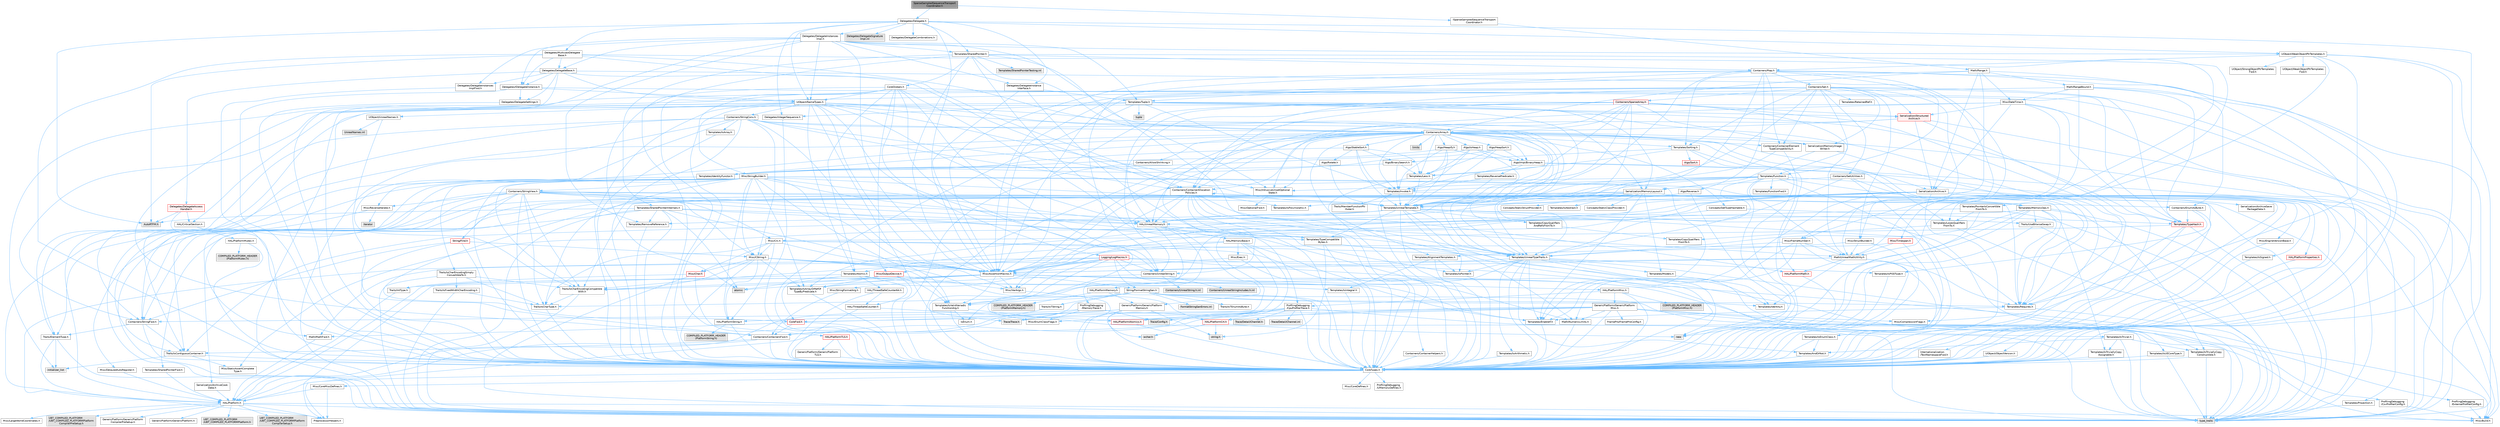 digraph "SparseSampledSequenceTransportCoordinator.h"
{
 // INTERACTIVE_SVG=YES
 // LATEX_PDF_SIZE
  bgcolor="transparent";
  edge [fontname=Helvetica,fontsize=10,labelfontname=Helvetica,labelfontsize=10];
  node [fontname=Helvetica,fontsize=10,shape=box,height=0.2,width=0.4];
  Node1 [id="Node000001",label="SparseSampledSequenceTransport\lCoordinator.h",height=0.2,width=0.4,color="gray40", fillcolor="grey60", style="filled", fontcolor="black",tooltip=" "];
  Node1 -> Node2 [id="edge1_Node000001_Node000002",color="steelblue1",style="solid",tooltip=" "];
  Node2 [id="Node000002",label="Delegates/Delegate.h",height=0.2,width=0.4,color="grey40", fillcolor="white", style="filled",URL="$d4/d80/Delegate_8h.html",tooltip=" "];
  Node2 -> Node3 [id="edge2_Node000002_Node000003",color="steelblue1",style="solid",tooltip=" "];
  Node3 [id="Node000003",label="CoreTypes.h",height=0.2,width=0.4,color="grey40", fillcolor="white", style="filled",URL="$dc/dec/CoreTypes_8h.html",tooltip=" "];
  Node3 -> Node4 [id="edge3_Node000003_Node000004",color="steelblue1",style="solid",tooltip=" "];
  Node4 [id="Node000004",label="HAL/Platform.h",height=0.2,width=0.4,color="grey40", fillcolor="white", style="filled",URL="$d9/dd0/Platform_8h.html",tooltip=" "];
  Node4 -> Node5 [id="edge4_Node000004_Node000005",color="steelblue1",style="solid",tooltip=" "];
  Node5 [id="Node000005",label="Misc/Build.h",height=0.2,width=0.4,color="grey40", fillcolor="white", style="filled",URL="$d3/dbb/Build_8h.html",tooltip=" "];
  Node4 -> Node6 [id="edge5_Node000004_Node000006",color="steelblue1",style="solid",tooltip=" "];
  Node6 [id="Node000006",label="Misc/LargeWorldCoordinates.h",height=0.2,width=0.4,color="grey40", fillcolor="white", style="filled",URL="$d2/dcb/LargeWorldCoordinates_8h.html",tooltip=" "];
  Node4 -> Node7 [id="edge6_Node000004_Node000007",color="steelblue1",style="solid",tooltip=" "];
  Node7 [id="Node000007",label="type_traits",height=0.2,width=0.4,color="grey60", fillcolor="#E0E0E0", style="filled",tooltip=" "];
  Node4 -> Node8 [id="edge7_Node000004_Node000008",color="steelblue1",style="solid",tooltip=" "];
  Node8 [id="Node000008",label="PreprocessorHelpers.h",height=0.2,width=0.4,color="grey40", fillcolor="white", style="filled",URL="$db/ddb/PreprocessorHelpers_8h.html",tooltip=" "];
  Node4 -> Node9 [id="edge8_Node000004_Node000009",color="steelblue1",style="solid",tooltip=" "];
  Node9 [id="Node000009",label="UBT_COMPILED_PLATFORM\l/UBT_COMPILED_PLATFORMPlatform\lCompilerPreSetup.h",height=0.2,width=0.4,color="grey60", fillcolor="#E0E0E0", style="filled",tooltip=" "];
  Node4 -> Node10 [id="edge9_Node000004_Node000010",color="steelblue1",style="solid",tooltip=" "];
  Node10 [id="Node000010",label="GenericPlatform/GenericPlatform\lCompilerPreSetup.h",height=0.2,width=0.4,color="grey40", fillcolor="white", style="filled",URL="$d9/dc8/GenericPlatformCompilerPreSetup_8h.html",tooltip=" "];
  Node4 -> Node11 [id="edge10_Node000004_Node000011",color="steelblue1",style="solid",tooltip=" "];
  Node11 [id="Node000011",label="GenericPlatform/GenericPlatform.h",height=0.2,width=0.4,color="grey40", fillcolor="white", style="filled",URL="$d6/d84/GenericPlatform_8h.html",tooltip=" "];
  Node4 -> Node12 [id="edge11_Node000004_Node000012",color="steelblue1",style="solid",tooltip=" "];
  Node12 [id="Node000012",label="UBT_COMPILED_PLATFORM\l/UBT_COMPILED_PLATFORMPlatform.h",height=0.2,width=0.4,color="grey60", fillcolor="#E0E0E0", style="filled",tooltip=" "];
  Node4 -> Node13 [id="edge12_Node000004_Node000013",color="steelblue1",style="solid",tooltip=" "];
  Node13 [id="Node000013",label="UBT_COMPILED_PLATFORM\l/UBT_COMPILED_PLATFORMPlatform\lCompilerSetup.h",height=0.2,width=0.4,color="grey60", fillcolor="#E0E0E0", style="filled",tooltip=" "];
  Node3 -> Node14 [id="edge13_Node000003_Node000014",color="steelblue1",style="solid",tooltip=" "];
  Node14 [id="Node000014",label="ProfilingDebugging\l/UMemoryDefines.h",height=0.2,width=0.4,color="grey40", fillcolor="white", style="filled",URL="$d2/da2/UMemoryDefines_8h.html",tooltip=" "];
  Node3 -> Node15 [id="edge14_Node000003_Node000015",color="steelblue1",style="solid",tooltip=" "];
  Node15 [id="Node000015",label="Misc/CoreMiscDefines.h",height=0.2,width=0.4,color="grey40", fillcolor="white", style="filled",URL="$da/d38/CoreMiscDefines_8h.html",tooltip=" "];
  Node15 -> Node4 [id="edge15_Node000015_Node000004",color="steelblue1",style="solid",tooltip=" "];
  Node15 -> Node8 [id="edge16_Node000015_Node000008",color="steelblue1",style="solid",tooltip=" "];
  Node3 -> Node16 [id="edge17_Node000003_Node000016",color="steelblue1",style="solid",tooltip=" "];
  Node16 [id="Node000016",label="Misc/CoreDefines.h",height=0.2,width=0.4,color="grey40", fillcolor="white", style="filled",URL="$d3/dd2/CoreDefines_8h.html",tooltip=" "];
  Node2 -> Node17 [id="edge18_Node000002_Node000017",color="steelblue1",style="solid",tooltip=" "];
  Node17 [id="Node000017",label="Misc/AssertionMacros.h",height=0.2,width=0.4,color="grey40", fillcolor="white", style="filled",URL="$d0/dfa/AssertionMacros_8h.html",tooltip=" "];
  Node17 -> Node3 [id="edge19_Node000017_Node000003",color="steelblue1",style="solid",tooltip=" "];
  Node17 -> Node4 [id="edge20_Node000017_Node000004",color="steelblue1",style="solid",tooltip=" "];
  Node17 -> Node18 [id="edge21_Node000017_Node000018",color="steelblue1",style="solid",tooltip=" "];
  Node18 [id="Node000018",label="HAL/PlatformMisc.h",height=0.2,width=0.4,color="grey40", fillcolor="white", style="filled",URL="$d0/df5/PlatformMisc_8h.html",tooltip=" "];
  Node18 -> Node3 [id="edge22_Node000018_Node000003",color="steelblue1",style="solid",tooltip=" "];
  Node18 -> Node19 [id="edge23_Node000018_Node000019",color="steelblue1",style="solid",tooltip=" "];
  Node19 [id="Node000019",label="GenericPlatform/GenericPlatform\lMisc.h",height=0.2,width=0.4,color="grey40", fillcolor="white", style="filled",URL="$db/d9a/GenericPlatformMisc_8h.html",tooltip=" "];
  Node19 -> Node20 [id="edge24_Node000019_Node000020",color="steelblue1",style="solid",tooltip=" "];
  Node20 [id="Node000020",label="Containers/StringFwd.h",height=0.2,width=0.4,color="grey40", fillcolor="white", style="filled",URL="$df/d37/StringFwd_8h.html",tooltip=" "];
  Node20 -> Node3 [id="edge25_Node000020_Node000003",color="steelblue1",style="solid",tooltip=" "];
  Node20 -> Node21 [id="edge26_Node000020_Node000021",color="steelblue1",style="solid",tooltip=" "];
  Node21 [id="Node000021",label="Traits/ElementType.h",height=0.2,width=0.4,color="grey40", fillcolor="white", style="filled",URL="$d5/d4f/ElementType_8h.html",tooltip=" "];
  Node21 -> Node4 [id="edge27_Node000021_Node000004",color="steelblue1",style="solid",tooltip=" "];
  Node21 -> Node22 [id="edge28_Node000021_Node000022",color="steelblue1",style="solid",tooltip=" "];
  Node22 [id="Node000022",label="initializer_list",height=0.2,width=0.4,color="grey60", fillcolor="#E0E0E0", style="filled",tooltip=" "];
  Node21 -> Node7 [id="edge29_Node000021_Node000007",color="steelblue1",style="solid",tooltip=" "];
  Node20 -> Node23 [id="edge30_Node000020_Node000023",color="steelblue1",style="solid",tooltip=" "];
  Node23 [id="Node000023",label="Traits/IsContiguousContainer.h",height=0.2,width=0.4,color="grey40", fillcolor="white", style="filled",URL="$d5/d3c/IsContiguousContainer_8h.html",tooltip=" "];
  Node23 -> Node3 [id="edge31_Node000023_Node000003",color="steelblue1",style="solid",tooltip=" "];
  Node23 -> Node24 [id="edge32_Node000023_Node000024",color="steelblue1",style="solid",tooltip=" "];
  Node24 [id="Node000024",label="Misc/StaticAssertComplete\lType.h",height=0.2,width=0.4,color="grey40", fillcolor="white", style="filled",URL="$d5/d4e/StaticAssertCompleteType_8h.html",tooltip=" "];
  Node23 -> Node22 [id="edge33_Node000023_Node000022",color="steelblue1",style="solid",tooltip=" "];
  Node19 -> Node25 [id="edge34_Node000019_Node000025",color="steelblue1",style="solid",tooltip=" "];
  Node25 [id="Node000025",label="CoreFwd.h",height=0.2,width=0.4,color="red", fillcolor="#FFF0F0", style="filled",URL="$d1/d1e/CoreFwd_8h.html",tooltip=" "];
  Node25 -> Node3 [id="edge35_Node000025_Node000003",color="steelblue1",style="solid",tooltip=" "];
  Node25 -> Node26 [id="edge36_Node000025_Node000026",color="steelblue1",style="solid",tooltip=" "];
  Node26 [id="Node000026",label="Containers/ContainersFwd.h",height=0.2,width=0.4,color="grey40", fillcolor="white", style="filled",URL="$d4/d0a/ContainersFwd_8h.html",tooltip=" "];
  Node26 -> Node4 [id="edge37_Node000026_Node000004",color="steelblue1",style="solid",tooltip=" "];
  Node26 -> Node3 [id="edge38_Node000026_Node000003",color="steelblue1",style="solid",tooltip=" "];
  Node26 -> Node23 [id="edge39_Node000026_Node000023",color="steelblue1",style="solid",tooltip=" "];
  Node25 -> Node27 [id="edge40_Node000025_Node000027",color="steelblue1",style="solid",tooltip=" "];
  Node27 [id="Node000027",label="Math/MathFwd.h",height=0.2,width=0.4,color="grey40", fillcolor="white", style="filled",URL="$d2/d10/MathFwd_8h.html",tooltip=" "];
  Node27 -> Node4 [id="edge41_Node000027_Node000004",color="steelblue1",style="solid",tooltip=" "];
  Node19 -> Node3 [id="edge42_Node000019_Node000003",color="steelblue1",style="solid",tooltip=" "];
  Node19 -> Node29 [id="edge43_Node000019_Node000029",color="steelblue1",style="solid",tooltip=" "];
  Node29 [id="Node000029",label="FramePro/FrameProConfig.h",height=0.2,width=0.4,color="grey40", fillcolor="white", style="filled",URL="$d7/d90/FrameProConfig_8h.html",tooltip=" "];
  Node19 -> Node30 [id="edge44_Node000019_Node000030",color="steelblue1",style="solid",tooltip=" "];
  Node30 [id="Node000030",label="HAL/PlatformCrt.h",height=0.2,width=0.4,color="red", fillcolor="#FFF0F0", style="filled",URL="$d8/d75/PlatformCrt_8h.html",tooltip=" "];
  Node30 -> Node31 [id="edge45_Node000030_Node000031",color="steelblue1",style="solid",tooltip=" "];
  Node31 [id="Node000031",label="new",height=0.2,width=0.4,color="grey60", fillcolor="#E0E0E0", style="filled",tooltip=" "];
  Node30 -> Node32 [id="edge46_Node000030_Node000032",color="steelblue1",style="solid",tooltip=" "];
  Node32 [id="Node000032",label="wchar.h",height=0.2,width=0.4,color="grey60", fillcolor="#E0E0E0", style="filled",tooltip=" "];
  Node30 -> Node39 [id="edge47_Node000030_Node000039",color="steelblue1",style="solid",tooltip=" "];
  Node39 [id="Node000039",label="string.h",height=0.2,width=0.4,color="grey60", fillcolor="#E0E0E0", style="filled",tooltip=" "];
  Node19 -> Node40 [id="edge48_Node000019_Node000040",color="steelblue1",style="solid",tooltip=" "];
  Node40 [id="Node000040",label="Math/NumericLimits.h",height=0.2,width=0.4,color="grey40", fillcolor="white", style="filled",URL="$df/d1b/NumericLimits_8h.html",tooltip=" "];
  Node40 -> Node3 [id="edge49_Node000040_Node000003",color="steelblue1",style="solid",tooltip=" "];
  Node19 -> Node41 [id="edge50_Node000019_Node000041",color="steelblue1",style="solid",tooltip=" "];
  Node41 [id="Node000041",label="Misc/CompressionFlags.h",height=0.2,width=0.4,color="grey40", fillcolor="white", style="filled",URL="$d9/d76/CompressionFlags_8h.html",tooltip=" "];
  Node19 -> Node42 [id="edge51_Node000019_Node000042",color="steelblue1",style="solid",tooltip=" "];
  Node42 [id="Node000042",label="Misc/EnumClassFlags.h",height=0.2,width=0.4,color="grey40", fillcolor="white", style="filled",URL="$d8/de7/EnumClassFlags_8h.html",tooltip=" "];
  Node19 -> Node43 [id="edge52_Node000019_Node000043",color="steelblue1",style="solid",tooltip=" "];
  Node43 [id="Node000043",label="ProfilingDebugging\l/CsvProfilerConfig.h",height=0.2,width=0.4,color="grey40", fillcolor="white", style="filled",URL="$d3/d88/CsvProfilerConfig_8h.html",tooltip=" "];
  Node43 -> Node5 [id="edge53_Node000043_Node000005",color="steelblue1",style="solid",tooltip=" "];
  Node19 -> Node44 [id="edge54_Node000019_Node000044",color="steelblue1",style="solid",tooltip=" "];
  Node44 [id="Node000044",label="ProfilingDebugging\l/ExternalProfilerConfig.h",height=0.2,width=0.4,color="grey40", fillcolor="white", style="filled",URL="$d3/dbb/ExternalProfilerConfig_8h.html",tooltip=" "];
  Node44 -> Node5 [id="edge55_Node000044_Node000005",color="steelblue1",style="solid",tooltip=" "];
  Node18 -> Node45 [id="edge56_Node000018_Node000045",color="steelblue1",style="solid",tooltip=" "];
  Node45 [id="Node000045",label="COMPILED_PLATFORM_HEADER\l(PlatformMisc.h)",height=0.2,width=0.4,color="grey60", fillcolor="#E0E0E0", style="filled",tooltip=" "];
  Node18 -> Node46 [id="edge57_Node000018_Node000046",color="steelblue1",style="solid",tooltip=" "];
  Node46 [id="Node000046",label="ProfilingDebugging\l/CpuProfilerTrace.h",height=0.2,width=0.4,color="grey40", fillcolor="white", style="filled",URL="$da/dcb/CpuProfilerTrace_8h.html",tooltip=" "];
  Node46 -> Node3 [id="edge58_Node000046_Node000003",color="steelblue1",style="solid",tooltip=" "];
  Node46 -> Node26 [id="edge59_Node000046_Node000026",color="steelblue1",style="solid",tooltip=" "];
  Node46 -> Node47 [id="edge60_Node000046_Node000047",color="steelblue1",style="solid",tooltip=" "];
  Node47 [id="Node000047",label="HAL/PlatformAtomics.h",height=0.2,width=0.4,color="red", fillcolor="#FFF0F0", style="filled",URL="$d3/d36/PlatformAtomics_8h.html",tooltip=" "];
  Node47 -> Node3 [id="edge61_Node000047_Node000003",color="steelblue1",style="solid",tooltip=" "];
  Node46 -> Node8 [id="edge62_Node000046_Node000008",color="steelblue1",style="solid",tooltip=" "];
  Node46 -> Node5 [id="edge63_Node000046_Node000005",color="steelblue1",style="solid",tooltip=" "];
  Node46 -> Node50 [id="edge64_Node000046_Node000050",color="steelblue1",style="solid",tooltip=" "];
  Node50 [id="Node000050",label="Trace/Config.h",height=0.2,width=0.4,color="grey60", fillcolor="#E0E0E0", style="filled",tooltip=" "];
  Node46 -> Node51 [id="edge65_Node000046_Node000051",color="steelblue1",style="solid",tooltip=" "];
  Node51 [id="Node000051",label="Trace/Detail/Channel.h",height=0.2,width=0.4,color="grey60", fillcolor="#E0E0E0", style="filled",tooltip=" "];
  Node46 -> Node52 [id="edge66_Node000046_Node000052",color="steelblue1",style="solid",tooltip=" "];
  Node52 [id="Node000052",label="Trace/Detail/Channel.inl",height=0.2,width=0.4,color="grey60", fillcolor="#E0E0E0", style="filled",tooltip=" "];
  Node46 -> Node53 [id="edge67_Node000046_Node000053",color="steelblue1",style="solid",tooltip=" "];
  Node53 [id="Node000053",label="Trace/Trace.h",height=0.2,width=0.4,color="grey60", fillcolor="#E0E0E0", style="filled",tooltip=" "];
  Node17 -> Node8 [id="edge68_Node000017_Node000008",color="steelblue1",style="solid",tooltip=" "];
  Node17 -> Node54 [id="edge69_Node000017_Node000054",color="steelblue1",style="solid",tooltip=" "];
  Node54 [id="Node000054",label="Templates/EnableIf.h",height=0.2,width=0.4,color="grey40", fillcolor="white", style="filled",URL="$d7/d60/EnableIf_8h.html",tooltip=" "];
  Node54 -> Node3 [id="edge70_Node000054_Node000003",color="steelblue1",style="solid",tooltip=" "];
  Node17 -> Node55 [id="edge71_Node000017_Node000055",color="steelblue1",style="solid",tooltip=" "];
  Node55 [id="Node000055",label="Templates/IsArrayOrRefOf\lTypeByPredicate.h",height=0.2,width=0.4,color="grey40", fillcolor="white", style="filled",URL="$d6/da1/IsArrayOrRefOfTypeByPredicate_8h.html",tooltip=" "];
  Node55 -> Node3 [id="edge72_Node000055_Node000003",color="steelblue1",style="solid",tooltip=" "];
  Node17 -> Node56 [id="edge73_Node000017_Node000056",color="steelblue1",style="solid",tooltip=" "];
  Node56 [id="Node000056",label="Templates/IsValidVariadic\lFunctionArg.h",height=0.2,width=0.4,color="grey40", fillcolor="white", style="filled",URL="$d0/dc8/IsValidVariadicFunctionArg_8h.html",tooltip=" "];
  Node56 -> Node3 [id="edge74_Node000056_Node000003",color="steelblue1",style="solid",tooltip=" "];
  Node56 -> Node57 [id="edge75_Node000056_Node000057",color="steelblue1",style="solid",tooltip=" "];
  Node57 [id="Node000057",label="IsEnum.h",height=0.2,width=0.4,color="grey40", fillcolor="white", style="filled",URL="$d4/de5/IsEnum_8h.html",tooltip=" "];
  Node56 -> Node7 [id="edge76_Node000056_Node000007",color="steelblue1",style="solid",tooltip=" "];
  Node17 -> Node58 [id="edge77_Node000017_Node000058",color="steelblue1",style="solid",tooltip=" "];
  Node58 [id="Node000058",label="Traits/IsCharEncodingCompatible\lWith.h",height=0.2,width=0.4,color="grey40", fillcolor="white", style="filled",URL="$df/dd1/IsCharEncodingCompatibleWith_8h.html",tooltip=" "];
  Node58 -> Node7 [id="edge78_Node000058_Node000007",color="steelblue1",style="solid",tooltip=" "];
  Node58 -> Node59 [id="edge79_Node000058_Node000059",color="steelblue1",style="solid",tooltip=" "];
  Node59 [id="Node000059",label="Traits/IsCharType.h",height=0.2,width=0.4,color="grey40", fillcolor="white", style="filled",URL="$db/d51/IsCharType_8h.html",tooltip=" "];
  Node59 -> Node3 [id="edge80_Node000059_Node000003",color="steelblue1",style="solid",tooltip=" "];
  Node17 -> Node60 [id="edge81_Node000017_Node000060",color="steelblue1",style="solid",tooltip=" "];
  Node60 [id="Node000060",label="Misc/VarArgs.h",height=0.2,width=0.4,color="grey40", fillcolor="white", style="filled",URL="$d5/d6f/VarArgs_8h.html",tooltip=" "];
  Node60 -> Node3 [id="edge82_Node000060_Node000003",color="steelblue1",style="solid",tooltip=" "];
  Node17 -> Node61 [id="edge83_Node000017_Node000061",color="steelblue1",style="solid",tooltip=" "];
  Node61 [id="Node000061",label="String/FormatStringSan.h",height=0.2,width=0.4,color="grey40", fillcolor="white", style="filled",URL="$d3/d8b/FormatStringSan_8h.html",tooltip=" "];
  Node61 -> Node7 [id="edge84_Node000061_Node000007",color="steelblue1",style="solid",tooltip=" "];
  Node61 -> Node3 [id="edge85_Node000061_Node000003",color="steelblue1",style="solid",tooltip=" "];
  Node61 -> Node62 [id="edge86_Node000061_Node000062",color="steelblue1",style="solid",tooltip=" "];
  Node62 [id="Node000062",label="Templates/Requires.h",height=0.2,width=0.4,color="grey40", fillcolor="white", style="filled",URL="$dc/d96/Requires_8h.html",tooltip=" "];
  Node62 -> Node54 [id="edge87_Node000062_Node000054",color="steelblue1",style="solid",tooltip=" "];
  Node62 -> Node7 [id="edge88_Node000062_Node000007",color="steelblue1",style="solid",tooltip=" "];
  Node61 -> Node63 [id="edge89_Node000061_Node000063",color="steelblue1",style="solid",tooltip=" "];
  Node63 [id="Node000063",label="Templates/Identity.h",height=0.2,width=0.4,color="grey40", fillcolor="white", style="filled",URL="$d0/dd5/Identity_8h.html",tooltip=" "];
  Node61 -> Node56 [id="edge90_Node000061_Node000056",color="steelblue1",style="solid",tooltip=" "];
  Node61 -> Node59 [id="edge91_Node000061_Node000059",color="steelblue1",style="solid",tooltip=" "];
  Node61 -> Node64 [id="edge92_Node000061_Node000064",color="steelblue1",style="solid",tooltip=" "];
  Node64 [id="Node000064",label="Traits/IsTEnumAsByte.h",height=0.2,width=0.4,color="grey40", fillcolor="white", style="filled",URL="$d1/de6/IsTEnumAsByte_8h.html",tooltip=" "];
  Node61 -> Node65 [id="edge93_Node000061_Node000065",color="steelblue1",style="solid",tooltip=" "];
  Node65 [id="Node000065",label="Traits/IsTString.h",height=0.2,width=0.4,color="grey40", fillcolor="white", style="filled",URL="$d0/df8/IsTString_8h.html",tooltip=" "];
  Node65 -> Node26 [id="edge94_Node000065_Node000026",color="steelblue1",style="solid",tooltip=" "];
  Node61 -> Node26 [id="edge95_Node000061_Node000026",color="steelblue1",style="solid",tooltip=" "];
  Node61 -> Node66 [id="edge96_Node000061_Node000066",color="steelblue1",style="solid",tooltip=" "];
  Node66 [id="Node000066",label="FormatStringSanErrors.inl",height=0.2,width=0.4,color="grey60", fillcolor="#E0E0E0", style="filled",tooltip=" "];
  Node17 -> Node67 [id="edge97_Node000017_Node000067",color="steelblue1",style="solid",tooltip=" "];
  Node67 [id="Node000067",label="atomic",height=0.2,width=0.4,color="grey60", fillcolor="#E0E0E0", style="filled",tooltip=" "];
  Node2 -> Node68 [id="edge98_Node000002_Node000068",color="steelblue1",style="solid",tooltip=" "];
  Node68 [id="Node000068",label="UObject/NameTypes.h",height=0.2,width=0.4,color="grey40", fillcolor="white", style="filled",URL="$d6/d35/NameTypes_8h.html",tooltip=" "];
  Node68 -> Node3 [id="edge99_Node000068_Node000003",color="steelblue1",style="solid",tooltip=" "];
  Node68 -> Node17 [id="edge100_Node000068_Node000017",color="steelblue1",style="solid",tooltip=" "];
  Node68 -> Node69 [id="edge101_Node000068_Node000069",color="steelblue1",style="solid",tooltip=" "];
  Node69 [id="Node000069",label="HAL/UnrealMemory.h",height=0.2,width=0.4,color="grey40", fillcolor="white", style="filled",URL="$d9/d96/UnrealMemory_8h.html",tooltip=" "];
  Node69 -> Node3 [id="edge102_Node000069_Node000003",color="steelblue1",style="solid",tooltip=" "];
  Node69 -> Node70 [id="edge103_Node000069_Node000070",color="steelblue1",style="solid",tooltip=" "];
  Node70 [id="Node000070",label="GenericPlatform/GenericPlatform\lMemory.h",height=0.2,width=0.4,color="grey40", fillcolor="white", style="filled",URL="$dd/d22/GenericPlatformMemory_8h.html",tooltip=" "];
  Node70 -> Node25 [id="edge104_Node000070_Node000025",color="steelblue1",style="solid",tooltip=" "];
  Node70 -> Node3 [id="edge105_Node000070_Node000003",color="steelblue1",style="solid",tooltip=" "];
  Node70 -> Node71 [id="edge106_Node000070_Node000071",color="steelblue1",style="solid",tooltip=" "];
  Node71 [id="Node000071",label="HAL/PlatformString.h",height=0.2,width=0.4,color="grey40", fillcolor="white", style="filled",URL="$db/db5/PlatformString_8h.html",tooltip=" "];
  Node71 -> Node3 [id="edge107_Node000071_Node000003",color="steelblue1",style="solid",tooltip=" "];
  Node71 -> Node72 [id="edge108_Node000071_Node000072",color="steelblue1",style="solid",tooltip=" "];
  Node72 [id="Node000072",label="COMPILED_PLATFORM_HEADER\l(PlatformString.h)",height=0.2,width=0.4,color="grey60", fillcolor="#E0E0E0", style="filled",tooltip=" "];
  Node70 -> Node39 [id="edge109_Node000070_Node000039",color="steelblue1",style="solid",tooltip=" "];
  Node70 -> Node32 [id="edge110_Node000070_Node000032",color="steelblue1",style="solid",tooltip=" "];
  Node69 -> Node73 [id="edge111_Node000069_Node000073",color="steelblue1",style="solid",tooltip=" "];
  Node73 [id="Node000073",label="HAL/MemoryBase.h",height=0.2,width=0.4,color="grey40", fillcolor="white", style="filled",URL="$d6/d9f/MemoryBase_8h.html",tooltip=" "];
  Node73 -> Node3 [id="edge112_Node000073_Node000003",color="steelblue1",style="solid",tooltip=" "];
  Node73 -> Node47 [id="edge113_Node000073_Node000047",color="steelblue1",style="solid",tooltip=" "];
  Node73 -> Node30 [id="edge114_Node000073_Node000030",color="steelblue1",style="solid",tooltip=" "];
  Node73 -> Node74 [id="edge115_Node000073_Node000074",color="steelblue1",style="solid",tooltip=" "];
  Node74 [id="Node000074",label="Misc/Exec.h",height=0.2,width=0.4,color="grey40", fillcolor="white", style="filled",URL="$de/ddb/Exec_8h.html",tooltip=" "];
  Node74 -> Node3 [id="edge116_Node000074_Node000003",color="steelblue1",style="solid",tooltip=" "];
  Node74 -> Node17 [id="edge117_Node000074_Node000017",color="steelblue1",style="solid",tooltip=" "];
  Node73 -> Node75 [id="edge118_Node000073_Node000075",color="steelblue1",style="solid",tooltip=" "];
  Node75 [id="Node000075",label="Misc/OutputDevice.h",height=0.2,width=0.4,color="red", fillcolor="#FFF0F0", style="filled",URL="$d7/d32/OutputDevice_8h.html",tooltip=" "];
  Node75 -> Node25 [id="edge119_Node000075_Node000025",color="steelblue1",style="solid",tooltip=" "];
  Node75 -> Node3 [id="edge120_Node000075_Node000003",color="steelblue1",style="solid",tooltip=" "];
  Node75 -> Node60 [id="edge121_Node000075_Node000060",color="steelblue1",style="solid",tooltip=" "];
  Node75 -> Node55 [id="edge122_Node000075_Node000055",color="steelblue1",style="solid",tooltip=" "];
  Node75 -> Node56 [id="edge123_Node000075_Node000056",color="steelblue1",style="solid",tooltip=" "];
  Node75 -> Node58 [id="edge124_Node000075_Node000058",color="steelblue1",style="solid",tooltip=" "];
  Node73 -> Node77 [id="edge125_Node000073_Node000077",color="steelblue1",style="solid",tooltip=" "];
  Node77 [id="Node000077",label="Templates/Atomic.h",height=0.2,width=0.4,color="grey40", fillcolor="white", style="filled",URL="$d3/d91/Atomic_8h.html",tooltip=" "];
  Node77 -> Node78 [id="edge126_Node000077_Node000078",color="steelblue1",style="solid",tooltip=" "];
  Node78 [id="Node000078",label="HAL/ThreadSafeCounter.h",height=0.2,width=0.4,color="grey40", fillcolor="white", style="filled",URL="$dc/dc9/ThreadSafeCounter_8h.html",tooltip=" "];
  Node78 -> Node3 [id="edge127_Node000078_Node000003",color="steelblue1",style="solid",tooltip=" "];
  Node78 -> Node47 [id="edge128_Node000078_Node000047",color="steelblue1",style="solid",tooltip=" "];
  Node77 -> Node79 [id="edge129_Node000077_Node000079",color="steelblue1",style="solid",tooltip=" "];
  Node79 [id="Node000079",label="HAL/ThreadSafeCounter64.h",height=0.2,width=0.4,color="grey40", fillcolor="white", style="filled",URL="$d0/d12/ThreadSafeCounter64_8h.html",tooltip=" "];
  Node79 -> Node3 [id="edge130_Node000079_Node000003",color="steelblue1",style="solid",tooltip=" "];
  Node79 -> Node78 [id="edge131_Node000079_Node000078",color="steelblue1",style="solid",tooltip=" "];
  Node77 -> Node80 [id="edge132_Node000077_Node000080",color="steelblue1",style="solid",tooltip=" "];
  Node80 [id="Node000080",label="Templates/IsIntegral.h",height=0.2,width=0.4,color="grey40", fillcolor="white", style="filled",URL="$da/d64/IsIntegral_8h.html",tooltip=" "];
  Node80 -> Node3 [id="edge133_Node000080_Node000003",color="steelblue1",style="solid",tooltip=" "];
  Node77 -> Node81 [id="edge134_Node000077_Node000081",color="steelblue1",style="solid",tooltip=" "];
  Node81 [id="Node000081",label="Templates/IsTrivial.h",height=0.2,width=0.4,color="grey40", fillcolor="white", style="filled",URL="$da/d4c/IsTrivial_8h.html",tooltip=" "];
  Node81 -> Node82 [id="edge135_Node000081_Node000082",color="steelblue1",style="solid",tooltip=" "];
  Node82 [id="Node000082",label="Templates/AndOrNot.h",height=0.2,width=0.4,color="grey40", fillcolor="white", style="filled",URL="$db/d0a/AndOrNot_8h.html",tooltip=" "];
  Node82 -> Node3 [id="edge136_Node000082_Node000003",color="steelblue1",style="solid",tooltip=" "];
  Node81 -> Node83 [id="edge137_Node000081_Node000083",color="steelblue1",style="solid",tooltip=" "];
  Node83 [id="Node000083",label="Templates/IsTriviallyCopy\lConstructible.h",height=0.2,width=0.4,color="grey40", fillcolor="white", style="filled",URL="$d3/d78/IsTriviallyCopyConstructible_8h.html",tooltip=" "];
  Node83 -> Node3 [id="edge138_Node000083_Node000003",color="steelblue1",style="solid",tooltip=" "];
  Node83 -> Node7 [id="edge139_Node000083_Node000007",color="steelblue1",style="solid",tooltip=" "];
  Node81 -> Node84 [id="edge140_Node000081_Node000084",color="steelblue1",style="solid",tooltip=" "];
  Node84 [id="Node000084",label="Templates/IsTriviallyCopy\lAssignable.h",height=0.2,width=0.4,color="grey40", fillcolor="white", style="filled",URL="$d2/df2/IsTriviallyCopyAssignable_8h.html",tooltip=" "];
  Node84 -> Node3 [id="edge141_Node000084_Node000003",color="steelblue1",style="solid",tooltip=" "];
  Node84 -> Node7 [id="edge142_Node000084_Node000007",color="steelblue1",style="solid",tooltip=" "];
  Node81 -> Node7 [id="edge143_Node000081_Node000007",color="steelblue1",style="solid",tooltip=" "];
  Node77 -> Node85 [id="edge144_Node000077_Node000085",color="steelblue1",style="solid",tooltip=" "];
  Node85 [id="Node000085",label="Traits/IntType.h",height=0.2,width=0.4,color="grey40", fillcolor="white", style="filled",URL="$d7/deb/IntType_8h.html",tooltip=" "];
  Node85 -> Node4 [id="edge145_Node000085_Node000004",color="steelblue1",style="solid",tooltip=" "];
  Node77 -> Node67 [id="edge146_Node000077_Node000067",color="steelblue1",style="solid",tooltip=" "];
  Node69 -> Node86 [id="edge147_Node000069_Node000086",color="steelblue1",style="solid",tooltip=" "];
  Node86 [id="Node000086",label="HAL/PlatformMemory.h",height=0.2,width=0.4,color="grey40", fillcolor="white", style="filled",URL="$de/d68/PlatformMemory_8h.html",tooltip=" "];
  Node86 -> Node3 [id="edge148_Node000086_Node000003",color="steelblue1",style="solid",tooltip=" "];
  Node86 -> Node70 [id="edge149_Node000086_Node000070",color="steelblue1",style="solid",tooltip=" "];
  Node86 -> Node87 [id="edge150_Node000086_Node000087",color="steelblue1",style="solid",tooltip=" "];
  Node87 [id="Node000087",label="COMPILED_PLATFORM_HEADER\l(PlatformMemory.h)",height=0.2,width=0.4,color="grey60", fillcolor="#E0E0E0", style="filled",tooltip=" "];
  Node69 -> Node88 [id="edge151_Node000069_Node000088",color="steelblue1",style="solid",tooltip=" "];
  Node88 [id="Node000088",label="ProfilingDebugging\l/MemoryTrace.h",height=0.2,width=0.4,color="grey40", fillcolor="white", style="filled",URL="$da/dd7/MemoryTrace_8h.html",tooltip=" "];
  Node88 -> Node4 [id="edge152_Node000088_Node000004",color="steelblue1",style="solid",tooltip=" "];
  Node88 -> Node42 [id="edge153_Node000088_Node000042",color="steelblue1",style="solid",tooltip=" "];
  Node88 -> Node50 [id="edge154_Node000088_Node000050",color="steelblue1",style="solid",tooltip=" "];
  Node88 -> Node53 [id="edge155_Node000088_Node000053",color="steelblue1",style="solid",tooltip=" "];
  Node69 -> Node89 [id="edge156_Node000069_Node000089",color="steelblue1",style="solid",tooltip=" "];
  Node89 [id="Node000089",label="Templates/IsPointer.h",height=0.2,width=0.4,color="grey40", fillcolor="white", style="filled",URL="$d7/d05/IsPointer_8h.html",tooltip=" "];
  Node89 -> Node3 [id="edge157_Node000089_Node000003",color="steelblue1",style="solid",tooltip=" "];
  Node68 -> Node90 [id="edge158_Node000068_Node000090",color="steelblue1",style="solid",tooltip=" "];
  Node90 [id="Node000090",label="Templates/UnrealTypeTraits.h",height=0.2,width=0.4,color="grey40", fillcolor="white", style="filled",URL="$d2/d2d/UnrealTypeTraits_8h.html",tooltip=" "];
  Node90 -> Node3 [id="edge159_Node000090_Node000003",color="steelblue1",style="solid",tooltip=" "];
  Node90 -> Node89 [id="edge160_Node000090_Node000089",color="steelblue1",style="solid",tooltip=" "];
  Node90 -> Node17 [id="edge161_Node000090_Node000017",color="steelblue1",style="solid",tooltip=" "];
  Node90 -> Node82 [id="edge162_Node000090_Node000082",color="steelblue1",style="solid",tooltip=" "];
  Node90 -> Node54 [id="edge163_Node000090_Node000054",color="steelblue1",style="solid",tooltip=" "];
  Node90 -> Node91 [id="edge164_Node000090_Node000091",color="steelblue1",style="solid",tooltip=" "];
  Node91 [id="Node000091",label="Templates/IsArithmetic.h",height=0.2,width=0.4,color="grey40", fillcolor="white", style="filled",URL="$d2/d5d/IsArithmetic_8h.html",tooltip=" "];
  Node91 -> Node3 [id="edge165_Node000091_Node000003",color="steelblue1",style="solid",tooltip=" "];
  Node90 -> Node57 [id="edge166_Node000090_Node000057",color="steelblue1",style="solid",tooltip=" "];
  Node90 -> Node92 [id="edge167_Node000090_Node000092",color="steelblue1",style="solid",tooltip=" "];
  Node92 [id="Node000092",label="Templates/Models.h",height=0.2,width=0.4,color="grey40", fillcolor="white", style="filled",URL="$d3/d0c/Models_8h.html",tooltip=" "];
  Node92 -> Node63 [id="edge168_Node000092_Node000063",color="steelblue1",style="solid",tooltip=" "];
  Node90 -> Node93 [id="edge169_Node000090_Node000093",color="steelblue1",style="solid",tooltip=" "];
  Node93 [id="Node000093",label="Templates/IsPODType.h",height=0.2,width=0.4,color="grey40", fillcolor="white", style="filled",URL="$d7/db1/IsPODType_8h.html",tooltip=" "];
  Node93 -> Node3 [id="edge170_Node000093_Node000003",color="steelblue1",style="solid",tooltip=" "];
  Node90 -> Node94 [id="edge171_Node000090_Node000094",color="steelblue1",style="solid",tooltip=" "];
  Node94 [id="Node000094",label="Templates/IsUECoreType.h",height=0.2,width=0.4,color="grey40", fillcolor="white", style="filled",URL="$d1/db8/IsUECoreType_8h.html",tooltip=" "];
  Node94 -> Node3 [id="edge172_Node000094_Node000003",color="steelblue1",style="solid",tooltip=" "];
  Node94 -> Node7 [id="edge173_Node000094_Node000007",color="steelblue1",style="solid",tooltip=" "];
  Node90 -> Node83 [id="edge174_Node000090_Node000083",color="steelblue1",style="solid",tooltip=" "];
  Node68 -> Node95 [id="edge175_Node000068_Node000095",color="steelblue1",style="solid",tooltip=" "];
  Node95 [id="Node000095",label="Templates/UnrealTemplate.h",height=0.2,width=0.4,color="grey40", fillcolor="white", style="filled",URL="$d4/d24/UnrealTemplate_8h.html",tooltip=" "];
  Node95 -> Node3 [id="edge176_Node000095_Node000003",color="steelblue1",style="solid",tooltip=" "];
  Node95 -> Node89 [id="edge177_Node000095_Node000089",color="steelblue1",style="solid",tooltip=" "];
  Node95 -> Node69 [id="edge178_Node000095_Node000069",color="steelblue1",style="solid",tooltip=" "];
  Node95 -> Node96 [id="edge179_Node000095_Node000096",color="steelblue1",style="solid",tooltip=" "];
  Node96 [id="Node000096",label="Templates/CopyQualifiers\lAndRefsFromTo.h",height=0.2,width=0.4,color="grey40", fillcolor="white", style="filled",URL="$d3/db3/CopyQualifiersAndRefsFromTo_8h.html",tooltip=" "];
  Node96 -> Node97 [id="edge180_Node000096_Node000097",color="steelblue1",style="solid",tooltip=" "];
  Node97 [id="Node000097",label="Templates/CopyQualifiers\lFromTo.h",height=0.2,width=0.4,color="grey40", fillcolor="white", style="filled",URL="$d5/db4/CopyQualifiersFromTo_8h.html",tooltip=" "];
  Node95 -> Node90 [id="edge181_Node000095_Node000090",color="steelblue1",style="solid",tooltip=" "];
  Node95 -> Node98 [id="edge182_Node000095_Node000098",color="steelblue1",style="solid",tooltip=" "];
  Node98 [id="Node000098",label="Templates/RemoveReference.h",height=0.2,width=0.4,color="grey40", fillcolor="white", style="filled",URL="$da/dbe/RemoveReference_8h.html",tooltip=" "];
  Node98 -> Node3 [id="edge183_Node000098_Node000003",color="steelblue1",style="solid",tooltip=" "];
  Node95 -> Node62 [id="edge184_Node000095_Node000062",color="steelblue1",style="solid",tooltip=" "];
  Node95 -> Node99 [id="edge185_Node000095_Node000099",color="steelblue1",style="solid",tooltip=" "];
  Node99 [id="Node000099",label="Templates/TypeCompatible\lBytes.h",height=0.2,width=0.4,color="grey40", fillcolor="white", style="filled",URL="$df/d0a/TypeCompatibleBytes_8h.html",tooltip=" "];
  Node99 -> Node3 [id="edge186_Node000099_Node000003",color="steelblue1",style="solid",tooltip=" "];
  Node99 -> Node39 [id="edge187_Node000099_Node000039",color="steelblue1",style="solid",tooltip=" "];
  Node99 -> Node31 [id="edge188_Node000099_Node000031",color="steelblue1",style="solid",tooltip=" "];
  Node99 -> Node7 [id="edge189_Node000099_Node000007",color="steelblue1",style="solid",tooltip=" "];
  Node95 -> Node63 [id="edge190_Node000095_Node000063",color="steelblue1",style="solid",tooltip=" "];
  Node95 -> Node23 [id="edge191_Node000095_Node000023",color="steelblue1",style="solid",tooltip=" "];
  Node95 -> Node100 [id="edge192_Node000095_Node000100",color="steelblue1",style="solid",tooltip=" "];
  Node100 [id="Node000100",label="Traits/UseBitwiseSwap.h",height=0.2,width=0.4,color="grey40", fillcolor="white", style="filled",URL="$db/df3/UseBitwiseSwap_8h.html",tooltip=" "];
  Node100 -> Node3 [id="edge193_Node000100_Node000003",color="steelblue1",style="solid",tooltip=" "];
  Node100 -> Node7 [id="edge194_Node000100_Node000007",color="steelblue1",style="solid",tooltip=" "];
  Node95 -> Node7 [id="edge195_Node000095_Node000007",color="steelblue1",style="solid",tooltip=" "];
  Node68 -> Node101 [id="edge196_Node000068_Node000101",color="steelblue1",style="solid",tooltip=" "];
  Node101 [id="Node000101",label="Containers/UnrealString.h",height=0.2,width=0.4,color="grey40", fillcolor="white", style="filled",URL="$d5/dba/UnrealString_8h.html",tooltip=" "];
  Node101 -> Node102 [id="edge197_Node000101_Node000102",color="steelblue1",style="solid",tooltip=" "];
  Node102 [id="Node000102",label="Containers/UnrealStringIncludes.h.inl",height=0.2,width=0.4,color="grey60", fillcolor="#E0E0E0", style="filled",tooltip=" "];
  Node101 -> Node103 [id="edge198_Node000101_Node000103",color="steelblue1",style="solid",tooltip=" "];
  Node103 [id="Node000103",label="Containers/UnrealString.h.inl",height=0.2,width=0.4,color="grey60", fillcolor="#E0E0E0", style="filled",tooltip=" "];
  Node101 -> Node104 [id="edge199_Node000101_Node000104",color="steelblue1",style="solid",tooltip=" "];
  Node104 [id="Node000104",label="Misc/StringFormatArg.h",height=0.2,width=0.4,color="grey40", fillcolor="white", style="filled",URL="$d2/d16/StringFormatArg_8h.html",tooltip=" "];
  Node104 -> Node26 [id="edge200_Node000104_Node000026",color="steelblue1",style="solid",tooltip=" "];
  Node68 -> Node105 [id="edge201_Node000068_Node000105",color="steelblue1",style="solid",tooltip=" "];
  Node105 [id="Node000105",label="HAL/CriticalSection.h",height=0.2,width=0.4,color="grey40", fillcolor="white", style="filled",URL="$d6/d90/CriticalSection_8h.html",tooltip=" "];
  Node105 -> Node106 [id="edge202_Node000105_Node000106",color="steelblue1",style="solid",tooltip=" "];
  Node106 [id="Node000106",label="HAL/PlatformMutex.h",height=0.2,width=0.4,color="grey40", fillcolor="white", style="filled",URL="$d9/d0b/PlatformMutex_8h.html",tooltip=" "];
  Node106 -> Node3 [id="edge203_Node000106_Node000003",color="steelblue1",style="solid",tooltip=" "];
  Node106 -> Node107 [id="edge204_Node000106_Node000107",color="steelblue1",style="solid",tooltip=" "];
  Node107 [id="Node000107",label="COMPILED_PLATFORM_HEADER\l(PlatformMutex.h)",height=0.2,width=0.4,color="grey60", fillcolor="#E0E0E0", style="filled",tooltip=" "];
  Node68 -> Node108 [id="edge205_Node000068_Node000108",color="steelblue1",style="solid",tooltip=" "];
  Node108 [id="Node000108",label="Containers/StringConv.h",height=0.2,width=0.4,color="grey40", fillcolor="white", style="filled",URL="$d3/ddf/StringConv_8h.html",tooltip=" "];
  Node108 -> Node3 [id="edge206_Node000108_Node000003",color="steelblue1",style="solid",tooltip=" "];
  Node108 -> Node17 [id="edge207_Node000108_Node000017",color="steelblue1",style="solid",tooltip=" "];
  Node108 -> Node109 [id="edge208_Node000108_Node000109",color="steelblue1",style="solid",tooltip=" "];
  Node109 [id="Node000109",label="Containers/ContainerAllocation\lPolicies.h",height=0.2,width=0.4,color="grey40", fillcolor="white", style="filled",URL="$d7/dff/ContainerAllocationPolicies_8h.html",tooltip=" "];
  Node109 -> Node3 [id="edge209_Node000109_Node000003",color="steelblue1",style="solid",tooltip=" "];
  Node109 -> Node110 [id="edge210_Node000109_Node000110",color="steelblue1",style="solid",tooltip=" "];
  Node110 [id="Node000110",label="Containers/ContainerHelpers.h",height=0.2,width=0.4,color="grey40", fillcolor="white", style="filled",URL="$d7/d33/ContainerHelpers_8h.html",tooltip=" "];
  Node110 -> Node3 [id="edge211_Node000110_Node000003",color="steelblue1",style="solid",tooltip=" "];
  Node109 -> Node109 [id="edge212_Node000109_Node000109",color="steelblue1",style="solid",tooltip=" "];
  Node109 -> Node111 [id="edge213_Node000109_Node000111",color="steelblue1",style="solid",tooltip=" "];
  Node111 [id="Node000111",label="HAL/PlatformMath.h",height=0.2,width=0.4,color="red", fillcolor="#FFF0F0", style="filled",URL="$dc/d53/PlatformMath_8h.html",tooltip=" "];
  Node111 -> Node3 [id="edge214_Node000111_Node000003",color="steelblue1",style="solid",tooltip=" "];
  Node109 -> Node69 [id="edge215_Node000109_Node000069",color="steelblue1",style="solid",tooltip=" "];
  Node109 -> Node40 [id="edge216_Node000109_Node000040",color="steelblue1",style="solid",tooltip=" "];
  Node109 -> Node17 [id="edge217_Node000109_Node000017",color="steelblue1",style="solid",tooltip=" "];
  Node109 -> Node119 [id="edge218_Node000109_Node000119",color="steelblue1",style="solid",tooltip=" "];
  Node119 [id="Node000119",label="Templates/IsPolymorphic.h",height=0.2,width=0.4,color="grey40", fillcolor="white", style="filled",URL="$dc/d20/IsPolymorphic_8h.html",tooltip=" "];
  Node109 -> Node120 [id="edge219_Node000109_Node000120",color="steelblue1",style="solid",tooltip=" "];
  Node120 [id="Node000120",label="Templates/MemoryOps.h",height=0.2,width=0.4,color="grey40", fillcolor="white", style="filled",URL="$db/dea/MemoryOps_8h.html",tooltip=" "];
  Node120 -> Node3 [id="edge220_Node000120_Node000003",color="steelblue1",style="solid",tooltip=" "];
  Node120 -> Node69 [id="edge221_Node000120_Node000069",color="steelblue1",style="solid",tooltip=" "];
  Node120 -> Node84 [id="edge222_Node000120_Node000084",color="steelblue1",style="solid",tooltip=" "];
  Node120 -> Node83 [id="edge223_Node000120_Node000083",color="steelblue1",style="solid",tooltip=" "];
  Node120 -> Node62 [id="edge224_Node000120_Node000062",color="steelblue1",style="solid",tooltip=" "];
  Node120 -> Node90 [id="edge225_Node000120_Node000090",color="steelblue1",style="solid",tooltip=" "];
  Node120 -> Node100 [id="edge226_Node000120_Node000100",color="steelblue1",style="solid",tooltip=" "];
  Node120 -> Node31 [id="edge227_Node000120_Node000031",color="steelblue1",style="solid",tooltip=" "];
  Node120 -> Node7 [id="edge228_Node000120_Node000007",color="steelblue1",style="solid",tooltip=" "];
  Node109 -> Node99 [id="edge229_Node000109_Node000099",color="steelblue1",style="solid",tooltip=" "];
  Node109 -> Node7 [id="edge230_Node000109_Node000007",color="steelblue1",style="solid",tooltip=" "];
  Node108 -> Node121 [id="edge231_Node000108_Node000121",color="steelblue1",style="solid",tooltip=" "];
  Node121 [id="Node000121",label="Containers/Array.h",height=0.2,width=0.4,color="grey40", fillcolor="white", style="filled",URL="$df/dd0/Array_8h.html",tooltip=" "];
  Node121 -> Node3 [id="edge232_Node000121_Node000003",color="steelblue1",style="solid",tooltip=" "];
  Node121 -> Node17 [id="edge233_Node000121_Node000017",color="steelblue1",style="solid",tooltip=" "];
  Node121 -> Node122 [id="edge234_Node000121_Node000122",color="steelblue1",style="solid",tooltip=" "];
  Node122 [id="Node000122",label="Misc/IntrusiveUnsetOptional\lState.h",height=0.2,width=0.4,color="grey40", fillcolor="white", style="filled",URL="$d2/d0a/IntrusiveUnsetOptionalState_8h.html",tooltip=" "];
  Node122 -> Node123 [id="edge235_Node000122_Node000123",color="steelblue1",style="solid",tooltip=" "];
  Node123 [id="Node000123",label="Misc/OptionalFwd.h",height=0.2,width=0.4,color="grey40", fillcolor="white", style="filled",URL="$dc/d50/OptionalFwd_8h.html",tooltip=" "];
  Node121 -> Node124 [id="edge236_Node000121_Node000124",color="steelblue1",style="solid",tooltip=" "];
  Node124 [id="Node000124",label="Misc/ReverseIterate.h",height=0.2,width=0.4,color="grey40", fillcolor="white", style="filled",URL="$db/de3/ReverseIterate_8h.html",tooltip=" "];
  Node124 -> Node4 [id="edge237_Node000124_Node000004",color="steelblue1",style="solid",tooltip=" "];
  Node124 -> Node125 [id="edge238_Node000124_Node000125",color="steelblue1",style="solid",tooltip=" "];
  Node125 [id="Node000125",label="iterator",height=0.2,width=0.4,color="grey60", fillcolor="#E0E0E0", style="filled",tooltip=" "];
  Node121 -> Node69 [id="edge239_Node000121_Node000069",color="steelblue1",style="solid",tooltip=" "];
  Node121 -> Node90 [id="edge240_Node000121_Node000090",color="steelblue1",style="solid",tooltip=" "];
  Node121 -> Node95 [id="edge241_Node000121_Node000095",color="steelblue1",style="solid",tooltip=" "];
  Node121 -> Node126 [id="edge242_Node000121_Node000126",color="steelblue1",style="solid",tooltip=" "];
  Node126 [id="Node000126",label="Containers/AllowShrinking.h",height=0.2,width=0.4,color="grey40", fillcolor="white", style="filled",URL="$d7/d1a/AllowShrinking_8h.html",tooltip=" "];
  Node126 -> Node3 [id="edge243_Node000126_Node000003",color="steelblue1",style="solid",tooltip=" "];
  Node121 -> Node109 [id="edge244_Node000121_Node000109",color="steelblue1",style="solid",tooltip=" "];
  Node121 -> Node127 [id="edge245_Node000121_Node000127",color="steelblue1",style="solid",tooltip=" "];
  Node127 [id="Node000127",label="Containers/ContainerElement\lTypeCompatibility.h",height=0.2,width=0.4,color="grey40", fillcolor="white", style="filled",URL="$df/ddf/ContainerElementTypeCompatibility_8h.html",tooltip=" "];
  Node127 -> Node3 [id="edge246_Node000127_Node000003",color="steelblue1",style="solid",tooltip=" "];
  Node127 -> Node90 [id="edge247_Node000127_Node000090",color="steelblue1",style="solid",tooltip=" "];
  Node121 -> Node128 [id="edge248_Node000121_Node000128",color="steelblue1",style="solid",tooltip=" "];
  Node128 [id="Node000128",label="Serialization/Archive.h",height=0.2,width=0.4,color="grey40", fillcolor="white", style="filled",URL="$d7/d3b/Archive_8h.html",tooltip=" "];
  Node128 -> Node25 [id="edge249_Node000128_Node000025",color="steelblue1",style="solid",tooltip=" "];
  Node128 -> Node3 [id="edge250_Node000128_Node000003",color="steelblue1",style="solid",tooltip=" "];
  Node128 -> Node129 [id="edge251_Node000128_Node000129",color="steelblue1",style="solid",tooltip=" "];
  Node129 [id="Node000129",label="HAL/PlatformProperties.h",height=0.2,width=0.4,color="red", fillcolor="#FFF0F0", style="filled",URL="$d9/db0/PlatformProperties_8h.html",tooltip=" "];
  Node129 -> Node3 [id="edge252_Node000129_Node000003",color="steelblue1",style="solid",tooltip=" "];
  Node128 -> Node132 [id="edge253_Node000128_Node000132",color="steelblue1",style="solid",tooltip=" "];
  Node132 [id="Node000132",label="Internationalization\l/TextNamespaceFwd.h",height=0.2,width=0.4,color="grey40", fillcolor="white", style="filled",URL="$d8/d97/TextNamespaceFwd_8h.html",tooltip=" "];
  Node132 -> Node3 [id="edge254_Node000132_Node000003",color="steelblue1",style="solid",tooltip=" "];
  Node128 -> Node27 [id="edge255_Node000128_Node000027",color="steelblue1",style="solid",tooltip=" "];
  Node128 -> Node17 [id="edge256_Node000128_Node000017",color="steelblue1",style="solid",tooltip=" "];
  Node128 -> Node5 [id="edge257_Node000128_Node000005",color="steelblue1",style="solid",tooltip=" "];
  Node128 -> Node41 [id="edge258_Node000128_Node000041",color="steelblue1",style="solid",tooltip=" "];
  Node128 -> Node133 [id="edge259_Node000128_Node000133",color="steelblue1",style="solid",tooltip=" "];
  Node133 [id="Node000133",label="Misc/EngineVersionBase.h",height=0.2,width=0.4,color="grey40", fillcolor="white", style="filled",URL="$d5/d2b/EngineVersionBase_8h.html",tooltip=" "];
  Node133 -> Node3 [id="edge260_Node000133_Node000003",color="steelblue1",style="solid",tooltip=" "];
  Node128 -> Node60 [id="edge261_Node000128_Node000060",color="steelblue1",style="solid",tooltip=" "];
  Node128 -> Node134 [id="edge262_Node000128_Node000134",color="steelblue1",style="solid",tooltip=" "];
  Node134 [id="Node000134",label="Serialization/ArchiveCook\lData.h",height=0.2,width=0.4,color="grey40", fillcolor="white", style="filled",URL="$dc/db6/ArchiveCookData_8h.html",tooltip=" "];
  Node134 -> Node4 [id="edge263_Node000134_Node000004",color="steelblue1",style="solid",tooltip=" "];
  Node128 -> Node135 [id="edge264_Node000128_Node000135",color="steelblue1",style="solid",tooltip=" "];
  Node135 [id="Node000135",label="Serialization/ArchiveSave\lPackageData.h",height=0.2,width=0.4,color="grey40", fillcolor="white", style="filled",URL="$d1/d37/ArchiveSavePackageData_8h.html",tooltip=" "];
  Node128 -> Node54 [id="edge265_Node000128_Node000054",color="steelblue1",style="solid",tooltip=" "];
  Node128 -> Node55 [id="edge266_Node000128_Node000055",color="steelblue1",style="solid",tooltip=" "];
  Node128 -> Node136 [id="edge267_Node000128_Node000136",color="steelblue1",style="solid",tooltip=" "];
  Node136 [id="Node000136",label="Templates/IsEnumClass.h",height=0.2,width=0.4,color="grey40", fillcolor="white", style="filled",URL="$d7/d15/IsEnumClass_8h.html",tooltip=" "];
  Node136 -> Node3 [id="edge268_Node000136_Node000003",color="steelblue1",style="solid",tooltip=" "];
  Node136 -> Node82 [id="edge269_Node000136_Node000082",color="steelblue1",style="solid",tooltip=" "];
  Node128 -> Node116 [id="edge270_Node000128_Node000116",color="steelblue1",style="solid",tooltip=" "];
  Node116 [id="Node000116",label="Templates/IsSigned.h",height=0.2,width=0.4,color="grey40", fillcolor="white", style="filled",URL="$d8/dd8/IsSigned_8h.html",tooltip=" "];
  Node116 -> Node3 [id="edge271_Node000116_Node000003",color="steelblue1",style="solid",tooltip=" "];
  Node128 -> Node56 [id="edge272_Node000128_Node000056",color="steelblue1",style="solid",tooltip=" "];
  Node128 -> Node95 [id="edge273_Node000128_Node000095",color="steelblue1",style="solid",tooltip=" "];
  Node128 -> Node58 [id="edge274_Node000128_Node000058",color="steelblue1",style="solid",tooltip=" "];
  Node128 -> Node137 [id="edge275_Node000128_Node000137",color="steelblue1",style="solid",tooltip=" "];
  Node137 [id="Node000137",label="UObject/ObjectVersion.h",height=0.2,width=0.4,color="grey40", fillcolor="white", style="filled",URL="$da/d63/ObjectVersion_8h.html",tooltip=" "];
  Node137 -> Node3 [id="edge276_Node000137_Node000003",color="steelblue1",style="solid",tooltip=" "];
  Node121 -> Node138 [id="edge277_Node000121_Node000138",color="steelblue1",style="solid",tooltip=" "];
  Node138 [id="Node000138",label="Serialization/MemoryImage\lWriter.h",height=0.2,width=0.4,color="grey40", fillcolor="white", style="filled",URL="$d0/d08/MemoryImageWriter_8h.html",tooltip=" "];
  Node138 -> Node3 [id="edge278_Node000138_Node000003",color="steelblue1",style="solid",tooltip=" "];
  Node138 -> Node139 [id="edge279_Node000138_Node000139",color="steelblue1",style="solid",tooltip=" "];
  Node139 [id="Node000139",label="Serialization/MemoryLayout.h",height=0.2,width=0.4,color="grey40", fillcolor="white", style="filled",URL="$d7/d66/MemoryLayout_8h.html",tooltip=" "];
  Node139 -> Node140 [id="edge280_Node000139_Node000140",color="steelblue1",style="solid",tooltip=" "];
  Node140 [id="Node000140",label="Concepts/StaticClassProvider.h",height=0.2,width=0.4,color="grey40", fillcolor="white", style="filled",URL="$dd/d83/StaticClassProvider_8h.html",tooltip=" "];
  Node139 -> Node141 [id="edge281_Node000139_Node000141",color="steelblue1",style="solid",tooltip=" "];
  Node141 [id="Node000141",label="Concepts/StaticStructProvider.h",height=0.2,width=0.4,color="grey40", fillcolor="white", style="filled",URL="$d5/d77/StaticStructProvider_8h.html",tooltip=" "];
  Node139 -> Node142 [id="edge282_Node000139_Node000142",color="steelblue1",style="solid",tooltip=" "];
  Node142 [id="Node000142",label="Containers/EnumAsByte.h",height=0.2,width=0.4,color="grey40", fillcolor="white", style="filled",URL="$d6/d9a/EnumAsByte_8h.html",tooltip=" "];
  Node142 -> Node3 [id="edge283_Node000142_Node000003",color="steelblue1",style="solid",tooltip=" "];
  Node142 -> Node93 [id="edge284_Node000142_Node000093",color="steelblue1",style="solid",tooltip=" "];
  Node142 -> Node143 [id="edge285_Node000142_Node000143",color="steelblue1",style="solid",tooltip=" "];
  Node143 [id="Node000143",label="Templates/TypeHash.h",height=0.2,width=0.4,color="red", fillcolor="#FFF0F0", style="filled",URL="$d1/d62/TypeHash_8h.html",tooltip=" "];
  Node143 -> Node3 [id="edge286_Node000143_Node000003",color="steelblue1",style="solid",tooltip=" "];
  Node143 -> Node62 [id="edge287_Node000143_Node000062",color="steelblue1",style="solid",tooltip=" "];
  Node143 -> Node144 [id="edge288_Node000143_Node000144",color="steelblue1",style="solid",tooltip=" "];
  Node144 [id="Node000144",label="Misc/Crc.h",height=0.2,width=0.4,color="grey40", fillcolor="white", style="filled",URL="$d4/dd2/Crc_8h.html",tooltip=" "];
  Node144 -> Node3 [id="edge289_Node000144_Node000003",color="steelblue1",style="solid",tooltip=" "];
  Node144 -> Node71 [id="edge290_Node000144_Node000071",color="steelblue1",style="solid",tooltip=" "];
  Node144 -> Node17 [id="edge291_Node000144_Node000017",color="steelblue1",style="solid",tooltip=" "];
  Node144 -> Node145 [id="edge292_Node000144_Node000145",color="steelblue1",style="solid",tooltip=" "];
  Node145 [id="Node000145",label="Misc/CString.h",height=0.2,width=0.4,color="grey40", fillcolor="white", style="filled",URL="$d2/d49/CString_8h.html",tooltip=" "];
  Node145 -> Node3 [id="edge293_Node000145_Node000003",color="steelblue1",style="solid",tooltip=" "];
  Node145 -> Node30 [id="edge294_Node000145_Node000030",color="steelblue1",style="solid",tooltip=" "];
  Node145 -> Node71 [id="edge295_Node000145_Node000071",color="steelblue1",style="solid",tooltip=" "];
  Node145 -> Node17 [id="edge296_Node000145_Node000017",color="steelblue1",style="solid",tooltip=" "];
  Node145 -> Node146 [id="edge297_Node000145_Node000146",color="steelblue1",style="solid",tooltip=" "];
  Node146 [id="Node000146",label="Misc/Char.h",height=0.2,width=0.4,color="red", fillcolor="#FFF0F0", style="filled",URL="$d0/d58/Char_8h.html",tooltip=" "];
  Node146 -> Node3 [id="edge298_Node000146_Node000003",color="steelblue1",style="solid",tooltip=" "];
  Node146 -> Node85 [id="edge299_Node000146_Node000085",color="steelblue1",style="solid",tooltip=" "];
  Node146 -> Node7 [id="edge300_Node000146_Node000007",color="steelblue1",style="solid",tooltip=" "];
  Node145 -> Node60 [id="edge301_Node000145_Node000060",color="steelblue1",style="solid",tooltip=" "];
  Node145 -> Node55 [id="edge302_Node000145_Node000055",color="steelblue1",style="solid",tooltip=" "];
  Node145 -> Node56 [id="edge303_Node000145_Node000056",color="steelblue1",style="solid",tooltip=" "];
  Node145 -> Node58 [id="edge304_Node000145_Node000058",color="steelblue1",style="solid",tooltip=" "];
  Node144 -> Node146 [id="edge305_Node000144_Node000146",color="steelblue1",style="solid",tooltip=" "];
  Node144 -> Node90 [id="edge306_Node000144_Node000090",color="steelblue1",style="solid",tooltip=" "];
  Node144 -> Node59 [id="edge307_Node000144_Node000059",color="steelblue1",style="solid",tooltip=" "];
  Node143 -> Node7 [id="edge308_Node000143_Node000007",color="steelblue1",style="solid",tooltip=" "];
  Node139 -> Node20 [id="edge309_Node000139_Node000020",color="steelblue1",style="solid",tooltip=" "];
  Node139 -> Node69 [id="edge310_Node000139_Node000069",color="steelblue1",style="solid",tooltip=" "];
  Node139 -> Node150 [id="edge311_Node000139_Node000150",color="steelblue1",style="solid",tooltip=" "];
  Node150 [id="Node000150",label="Misc/DelayedAutoRegister.h",height=0.2,width=0.4,color="grey40", fillcolor="white", style="filled",URL="$d1/dda/DelayedAutoRegister_8h.html",tooltip=" "];
  Node150 -> Node4 [id="edge312_Node000150_Node000004",color="steelblue1",style="solid",tooltip=" "];
  Node139 -> Node54 [id="edge313_Node000139_Node000054",color="steelblue1",style="solid",tooltip=" "];
  Node139 -> Node151 [id="edge314_Node000139_Node000151",color="steelblue1",style="solid",tooltip=" "];
  Node151 [id="Node000151",label="Templates/IsAbstract.h",height=0.2,width=0.4,color="grey40", fillcolor="white", style="filled",URL="$d8/db7/IsAbstract_8h.html",tooltip=" "];
  Node139 -> Node119 [id="edge315_Node000139_Node000119",color="steelblue1",style="solid",tooltip=" "];
  Node139 -> Node92 [id="edge316_Node000139_Node000092",color="steelblue1",style="solid",tooltip=" "];
  Node139 -> Node95 [id="edge317_Node000139_Node000095",color="steelblue1",style="solid",tooltip=" "];
  Node121 -> Node152 [id="edge318_Node000121_Node000152",color="steelblue1",style="solid",tooltip=" "];
  Node152 [id="Node000152",label="Algo/Heapify.h",height=0.2,width=0.4,color="grey40", fillcolor="white", style="filled",URL="$d0/d2a/Heapify_8h.html",tooltip=" "];
  Node152 -> Node153 [id="edge319_Node000152_Node000153",color="steelblue1",style="solid",tooltip=" "];
  Node153 [id="Node000153",label="Algo/Impl/BinaryHeap.h",height=0.2,width=0.4,color="grey40", fillcolor="white", style="filled",URL="$d7/da3/Algo_2Impl_2BinaryHeap_8h.html",tooltip=" "];
  Node153 -> Node154 [id="edge320_Node000153_Node000154",color="steelblue1",style="solid",tooltip=" "];
  Node154 [id="Node000154",label="Templates/Invoke.h",height=0.2,width=0.4,color="grey40", fillcolor="white", style="filled",URL="$d7/deb/Invoke_8h.html",tooltip=" "];
  Node154 -> Node3 [id="edge321_Node000154_Node000003",color="steelblue1",style="solid",tooltip=" "];
  Node154 -> Node155 [id="edge322_Node000154_Node000155",color="steelblue1",style="solid",tooltip=" "];
  Node155 [id="Node000155",label="Traits/MemberFunctionPtr\lOuter.h",height=0.2,width=0.4,color="grey40", fillcolor="white", style="filled",URL="$db/da7/MemberFunctionPtrOuter_8h.html",tooltip=" "];
  Node154 -> Node95 [id="edge323_Node000154_Node000095",color="steelblue1",style="solid",tooltip=" "];
  Node154 -> Node7 [id="edge324_Node000154_Node000007",color="steelblue1",style="solid",tooltip=" "];
  Node153 -> Node156 [id="edge325_Node000153_Node000156",color="steelblue1",style="solid",tooltip=" "];
  Node156 [id="Node000156",label="Templates/Projection.h",height=0.2,width=0.4,color="grey40", fillcolor="white", style="filled",URL="$d7/df0/Projection_8h.html",tooltip=" "];
  Node156 -> Node7 [id="edge326_Node000156_Node000007",color="steelblue1",style="solid",tooltip=" "];
  Node153 -> Node157 [id="edge327_Node000153_Node000157",color="steelblue1",style="solid",tooltip=" "];
  Node157 [id="Node000157",label="Templates/ReversePredicate.h",height=0.2,width=0.4,color="grey40", fillcolor="white", style="filled",URL="$d8/d28/ReversePredicate_8h.html",tooltip=" "];
  Node157 -> Node154 [id="edge328_Node000157_Node000154",color="steelblue1",style="solid",tooltip=" "];
  Node157 -> Node95 [id="edge329_Node000157_Node000095",color="steelblue1",style="solid",tooltip=" "];
  Node153 -> Node7 [id="edge330_Node000153_Node000007",color="steelblue1",style="solid",tooltip=" "];
  Node152 -> Node158 [id="edge331_Node000152_Node000158",color="steelblue1",style="solid",tooltip=" "];
  Node158 [id="Node000158",label="Templates/IdentityFunctor.h",height=0.2,width=0.4,color="grey40", fillcolor="white", style="filled",URL="$d7/d2e/IdentityFunctor_8h.html",tooltip=" "];
  Node158 -> Node4 [id="edge332_Node000158_Node000004",color="steelblue1",style="solid",tooltip=" "];
  Node152 -> Node154 [id="edge333_Node000152_Node000154",color="steelblue1",style="solid",tooltip=" "];
  Node152 -> Node159 [id="edge334_Node000152_Node000159",color="steelblue1",style="solid",tooltip=" "];
  Node159 [id="Node000159",label="Templates/Less.h",height=0.2,width=0.4,color="grey40", fillcolor="white", style="filled",URL="$de/dc8/Less_8h.html",tooltip=" "];
  Node159 -> Node3 [id="edge335_Node000159_Node000003",color="steelblue1",style="solid",tooltip=" "];
  Node159 -> Node95 [id="edge336_Node000159_Node000095",color="steelblue1",style="solid",tooltip=" "];
  Node152 -> Node95 [id="edge337_Node000152_Node000095",color="steelblue1",style="solid",tooltip=" "];
  Node121 -> Node160 [id="edge338_Node000121_Node000160",color="steelblue1",style="solid",tooltip=" "];
  Node160 [id="Node000160",label="Algo/HeapSort.h",height=0.2,width=0.4,color="grey40", fillcolor="white", style="filled",URL="$d3/d92/HeapSort_8h.html",tooltip=" "];
  Node160 -> Node153 [id="edge339_Node000160_Node000153",color="steelblue1",style="solid",tooltip=" "];
  Node160 -> Node158 [id="edge340_Node000160_Node000158",color="steelblue1",style="solid",tooltip=" "];
  Node160 -> Node159 [id="edge341_Node000160_Node000159",color="steelblue1",style="solid",tooltip=" "];
  Node160 -> Node95 [id="edge342_Node000160_Node000095",color="steelblue1",style="solid",tooltip=" "];
  Node121 -> Node161 [id="edge343_Node000121_Node000161",color="steelblue1",style="solid",tooltip=" "];
  Node161 [id="Node000161",label="Algo/IsHeap.h",height=0.2,width=0.4,color="grey40", fillcolor="white", style="filled",URL="$de/d32/IsHeap_8h.html",tooltip=" "];
  Node161 -> Node153 [id="edge344_Node000161_Node000153",color="steelblue1",style="solid",tooltip=" "];
  Node161 -> Node158 [id="edge345_Node000161_Node000158",color="steelblue1",style="solid",tooltip=" "];
  Node161 -> Node154 [id="edge346_Node000161_Node000154",color="steelblue1",style="solid",tooltip=" "];
  Node161 -> Node159 [id="edge347_Node000161_Node000159",color="steelblue1",style="solid",tooltip=" "];
  Node161 -> Node95 [id="edge348_Node000161_Node000095",color="steelblue1",style="solid",tooltip=" "];
  Node121 -> Node153 [id="edge349_Node000121_Node000153",color="steelblue1",style="solid",tooltip=" "];
  Node121 -> Node162 [id="edge350_Node000121_Node000162",color="steelblue1",style="solid",tooltip=" "];
  Node162 [id="Node000162",label="Algo/StableSort.h",height=0.2,width=0.4,color="grey40", fillcolor="white", style="filled",URL="$d7/d3c/StableSort_8h.html",tooltip=" "];
  Node162 -> Node163 [id="edge351_Node000162_Node000163",color="steelblue1",style="solid",tooltip=" "];
  Node163 [id="Node000163",label="Algo/BinarySearch.h",height=0.2,width=0.4,color="grey40", fillcolor="white", style="filled",URL="$db/db4/BinarySearch_8h.html",tooltip=" "];
  Node163 -> Node158 [id="edge352_Node000163_Node000158",color="steelblue1",style="solid",tooltip=" "];
  Node163 -> Node154 [id="edge353_Node000163_Node000154",color="steelblue1",style="solid",tooltip=" "];
  Node163 -> Node159 [id="edge354_Node000163_Node000159",color="steelblue1",style="solid",tooltip=" "];
  Node162 -> Node164 [id="edge355_Node000162_Node000164",color="steelblue1",style="solid",tooltip=" "];
  Node164 [id="Node000164",label="Algo/Rotate.h",height=0.2,width=0.4,color="grey40", fillcolor="white", style="filled",URL="$dd/da7/Rotate_8h.html",tooltip=" "];
  Node164 -> Node95 [id="edge356_Node000164_Node000095",color="steelblue1",style="solid",tooltip=" "];
  Node162 -> Node158 [id="edge357_Node000162_Node000158",color="steelblue1",style="solid",tooltip=" "];
  Node162 -> Node154 [id="edge358_Node000162_Node000154",color="steelblue1",style="solid",tooltip=" "];
  Node162 -> Node159 [id="edge359_Node000162_Node000159",color="steelblue1",style="solid",tooltip=" "];
  Node162 -> Node95 [id="edge360_Node000162_Node000095",color="steelblue1",style="solid",tooltip=" "];
  Node121 -> Node165 [id="edge361_Node000121_Node000165",color="steelblue1",style="solid",tooltip=" "];
  Node165 [id="Node000165",label="Concepts/GetTypeHashable.h",height=0.2,width=0.4,color="grey40", fillcolor="white", style="filled",URL="$d3/da2/GetTypeHashable_8h.html",tooltip=" "];
  Node165 -> Node3 [id="edge362_Node000165_Node000003",color="steelblue1",style="solid",tooltip=" "];
  Node165 -> Node143 [id="edge363_Node000165_Node000143",color="steelblue1",style="solid",tooltip=" "];
  Node121 -> Node158 [id="edge364_Node000121_Node000158",color="steelblue1",style="solid",tooltip=" "];
  Node121 -> Node154 [id="edge365_Node000121_Node000154",color="steelblue1",style="solid",tooltip=" "];
  Node121 -> Node159 [id="edge366_Node000121_Node000159",color="steelblue1",style="solid",tooltip=" "];
  Node121 -> Node166 [id="edge367_Node000121_Node000166",color="steelblue1",style="solid",tooltip=" "];
  Node166 [id="Node000166",label="Templates/LosesQualifiers\lFromTo.h",height=0.2,width=0.4,color="grey40", fillcolor="white", style="filled",URL="$d2/db3/LosesQualifiersFromTo_8h.html",tooltip=" "];
  Node166 -> Node97 [id="edge368_Node000166_Node000097",color="steelblue1",style="solid",tooltip=" "];
  Node166 -> Node7 [id="edge369_Node000166_Node000007",color="steelblue1",style="solid",tooltip=" "];
  Node121 -> Node62 [id="edge370_Node000121_Node000062",color="steelblue1",style="solid",tooltip=" "];
  Node121 -> Node167 [id="edge371_Node000121_Node000167",color="steelblue1",style="solid",tooltip=" "];
  Node167 [id="Node000167",label="Templates/Sorting.h",height=0.2,width=0.4,color="grey40", fillcolor="white", style="filled",URL="$d3/d9e/Sorting_8h.html",tooltip=" "];
  Node167 -> Node3 [id="edge372_Node000167_Node000003",color="steelblue1",style="solid",tooltip=" "];
  Node167 -> Node163 [id="edge373_Node000167_Node000163",color="steelblue1",style="solid",tooltip=" "];
  Node167 -> Node168 [id="edge374_Node000167_Node000168",color="steelblue1",style="solid",tooltip=" "];
  Node168 [id="Node000168",label="Algo/Sort.h",height=0.2,width=0.4,color="red", fillcolor="#FFF0F0", style="filled",URL="$d1/d87/Sort_8h.html",tooltip=" "];
  Node167 -> Node111 [id="edge375_Node000167_Node000111",color="steelblue1",style="solid",tooltip=" "];
  Node167 -> Node159 [id="edge376_Node000167_Node000159",color="steelblue1",style="solid",tooltip=" "];
  Node121 -> Node171 [id="edge377_Node000121_Node000171",color="steelblue1",style="solid",tooltip=" "];
  Node171 [id="Node000171",label="Templates/AlignmentTemplates.h",height=0.2,width=0.4,color="grey40", fillcolor="white", style="filled",URL="$dd/d32/AlignmentTemplates_8h.html",tooltip=" "];
  Node171 -> Node3 [id="edge378_Node000171_Node000003",color="steelblue1",style="solid",tooltip=" "];
  Node171 -> Node80 [id="edge379_Node000171_Node000080",color="steelblue1",style="solid",tooltip=" "];
  Node171 -> Node89 [id="edge380_Node000171_Node000089",color="steelblue1",style="solid",tooltip=" "];
  Node121 -> Node21 [id="edge381_Node000121_Node000021",color="steelblue1",style="solid",tooltip=" "];
  Node121 -> Node117 [id="edge382_Node000121_Node000117",color="steelblue1",style="solid",tooltip=" "];
  Node117 [id="Node000117",label="limits",height=0.2,width=0.4,color="grey60", fillcolor="#E0E0E0", style="filled",tooltip=" "];
  Node121 -> Node7 [id="edge383_Node000121_Node000007",color="steelblue1",style="solid",tooltip=" "];
  Node108 -> Node145 [id="edge384_Node000108_Node000145",color="steelblue1",style="solid",tooltip=" "];
  Node108 -> Node172 [id="edge385_Node000108_Node000172",color="steelblue1",style="solid",tooltip=" "];
  Node172 [id="Node000172",label="Templates/IsArray.h",height=0.2,width=0.4,color="grey40", fillcolor="white", style="filled",URL="$d8/d8d/IsArray_8h.html",tooltip=" "];
  Node172 -> Node3 [id="edge386_Node000172_Node000003",color="steelblue1",style="solid",tooltip=" "];
  Node108 -> Node95 [id="edge387_Node000108_Node000095",color="steelblue1",style="solid",tooltip=" "];
  Node108 -> Node90 [id="edge388_Node000108_Node000090",color="steelblue1",style="solid",tooltip=" "];
  Node108 -> Node21 [id="edge389_Node000108_Node000021",color="steelblue1",style="solid",tooltip=" "];
  Node108 -> Node58 [id="edge390_Node000108_Node000058",color="steelblue1",style="solid",tooltip=" "];
  Node108 -> Node23 [id="edge391_Node000108_Node000023",color="steelblue1",style="solid",tooltip=" "];
  Node108 -> Node7 [id="edge392_Node000108_Node000007",color="steelblue1",style="solid",tooltip=" "];
  Node68 -> Node20 [id="edge393_Node000068_Node000020",color="steelblue1",style="solid",tooltip=" "];
  Node68 -> Node173 [id="edge394_Node000068_Node000173",color="steelblue1",style="solid",tooltip=" "];
  Node173 [id="Node000173",label="UObject/UnrealNames.h",height=0.2,width=0.4,color="grey40", fillcolor="white", style="filled",URL="$d8/db1/UnrealNames_8h.html",tooltip=" "];
  Node173 -> Node3 [id="edge395_Node000173_Node000003",color="steelblue1",style="solid",tooltip=" "];
  Node173 -> Node174 [id="edge396_Node000173_Node000174",color="steelblue1",style="solid",tooltip=" "];
  Node174 [id="Node000174",label="UnrealNames.inl",height=0.2,width=0.4,color="grey60", fillcolor="#E0E0E0", style="filled",tooltip=" "];
  Node68 -> Node77 [id="edge397_Node000068_Node000077",color="steelblue1",style="solid",tooltip=" "];
  Node68 -> Node139 [id="edge398_Node000068_Node000139",color="steelblue1",style="solid",tooltip=" "];
  Node68 -> Node122 [id="edge399_Node000068_Node000122",color="steelblue1",style="solid",tooltip=" "];
  Node68 -> Node175 [id="edge400_Node000068_Node000175",color="steelblue1",style="solid",tooltip=" "];
  Node175 [id="Node000175",label="Misc/StringBuilder.h",height=0.2,width=0.4,color="grey40", fillcolor="white", style="filled",URL="$d4/d52/StringBuilder_8h.html",tooltip=" "];
  Node175 -> Node20 [id="edge401_Node000175_Node000020",color="steelblue1",style="solid",tooltip=" "];
  Node175 -> Node176 [id="edge402_Node000175_Node000176",color="steelblue1",style="solid",tooltip=" "];
  Node176 [id="Node000176",label="Containers/StringView.h",height=0.2,width=0.4,color="grey40", fillcolor="white", style="filled",URL="$dd/dea/StringView_8h.html",tooltip=" "];
  Node176 -> Node3 [id="edge403_Node000176_Node000003",color="steelblue1",style="solid",tooltip=" "];
  Node176 -> Node20 [id="edge404_Node000176_Node000020",color="steelblue1",style="solid",tooltip=" "];
  Node176 -> Node69 [id="edge405_Node000176_Node000069",color="steelblue1",style="solid",tooltip=" "];
  Node176 -> Node40 [id="edge406_Node000176_Node000040",color="steelblue1",style="solid",tooltip=" "];
  Node176 -> Node170 [id="edge407_Node000176_Node000170",color="steelblue1",style="solid",tooltip=" "];
  Node170 [id="Node000170",label="Math/UnrealMathUtility.h",height=0.2,width=0.4,color="grey40", fillcolor="white", style="filled",URL="$db/db8/UnrealMathUtility_8h.html",tooltip=" "];
  Node170 -> Node3 [id="edge408_Node000170_Node000003",color="steelblue1",style="solid",tooltip=" "];
  Node170 -> Node17 [id="edge409_Node000170_Node000017",color="steelblue1",style="solid",tooltip=" "];
  Node170 -> Node111 [id="edge410_Node000170_Node000111",color="steelblue1",style="solid",tooltip=" "];
  Node170 -> Node27 [id="edge411_Node000170_Node000027",color="steelblue1",style="solid",tooltip=" "];
  Node170 -> Node63 [id="edge412_Node000170_Node000063",color="steelblue1",style="solid",tooltip=" "];
  Node170 -> Node62 [id="edge413_Node000170_Node000062",color="steelblue1",style="solid",tooltip=" "];
  Node176 -> Node144 [id="edge414_Node000176_Node000144",color="steelblue1",style="solid",tooltip=" "];
  Node176 -> Node145 [id="edge415_Node000176_Node000145",color="steelblue1",style="solid",tooltip=" "];
  Node176 -> Node124 [id="edge416_Node000176_Node000124",color="steelblue1",style="solid",tooltip=" "];
  Node176 -> Node177 [id="edge417_Node000176_Node000177",color="steelblue1",style="solid",tooltip=" "];
  Node177 [id="Node000177",label="String/Find.h",height=0.2,width=0.4,color="red", fillcolor="#FFF0F0", style="filled",URL="$d7/dda/String_2Find_8h.html",tooltip=" "];
  Node177 -> Node26 [id="edge418_Node000177_Node000026",color="steelblue1",style="solid",tooltip=" "];
  Node177 -> Node20 [id="edge419_Node000177_Node000020",color="steelblue1",style="solid",tooltip=" "];
  Node177 -> Node3 [id="edge420_Node000177_Node000003",color="steelblue1",style="solid",tooltip=" "];
  Node177 -> Node145 [id="edge421_Node000177_Node000145",color="steelblue1",style="solid",tooltip=" "];
  Node176 -> Node62 [id="edge422_Node000176_Node000062",color="steelblue1",style="solid",tooltip=" "];
  Node176 -> Node95 [id="edge423_Node000176_Node000095",color="steelblue1",style="solid",tooltip=" "];
  Node176 -> Node21 [id="edge424_Node000176_Node000021",color="steelblue1",style="solid",tooltip=" "];
  Node176 -> Node58 [id="edge425_Node000176_Node000058",color="steelblue1",style="solid",tooltip=" "];
  Node176 -> Node59 [id="edge426_Node000176_Node000059",color="steelblue1",style="solid",tooltip=" "];
  Node176 -> Node23 [id="edge427_Node000176_Node000023",color="steelblue1",style="solid",tooltip=" "];
  Node176 -> Node7 [id="edge428_Node000176_Node000007",color="steelblue1",style="solid",tooltip=" "];
  Node175 -> Node3 [id="edge429_Node000175_Node000003",color="steelblue1",style="solid",tooltip=" "];
  Node175 -> Node71 [id="edge430_Node000175_Node000071",color="steelblue1",style="solid",tooltip=" "];
  Node175 -> Node69 [id="edge431_Node000175_Node000069",color="steelblue1",style="solid",tooltip=" "];
  Node175 -> Node17 [id="edge432_Node000175_Node000017",color="steelblue1",style="solid",tooltip=" "];
  Node175 -> Node145 [id="edge433_Node000175_Node000145",color="steelblue1",style="solid",tooltip=" "];
  Node175 -> Node54 [id="edge434_Node000175_Node000054",color="steelblue1",style="solid",tooltip=" "];
  Node175 -> Node55 [id="edge435_Node000175_Node000055",color="steelblue1",style="solid",tooltip=" "];
  Node175 -> Node56 [id="edge436_Node000175_Node000056",color="steelblue1",style="solid",tooltip=" "];
  Node175 -> Node62 [id="edge437_Node000175_Node000062",color="steelblue1",style="solid",tooltip=" "];
  Node175 -> Node95 [id="edge438_Node000175_Node000095",color="steelblue1",style="solid",tooltip=" "];
  Node175 -> Node90 [id="edge439_Node000175_Node000090",color="steelblue1",style="solid",tooltip=" "];
  Node175 -> Node58 [id="edge440_Node000175_Node000058",color="steelblue1",style="solid",tooltip=" "];
  Node175 -> Node179 [id="edge441_Node000175_Node000179",color="steelblue1",style="solid",tooltip=" "];
  Node179 [id="Node000179",label="Traits/IsCharEncodingSimply\lConvertibleTo.h",height=0.2,width=0.4,color="grey40", fillcolor="white", style="filled",URL="$d4/dee/IsCharEncodingSimplyConvertibleTo_8h.html",tooltip=" "];
  Node179 -> Node7 [id="edge442_Node000179_Node000007",color="steelblue1",style="solid",tooltip=" "];
  Node179 -> Node58 [id="edge443_Node000179_Node000058",color="steelblue1",style="solid",tooltip=" "];
  Node179 -> Node180 [id="edge444_Node000179_Node000180",color="steelblue1",style="solid",tooltip=" "];
  Node180 [id="Node000180",label="Traits/IsFixedWidthCharEncoding.h",height=0.2,width=0.4,color="grey40", fillcolor="white", style="filled",URL="$dc/d9e/IsFixedWidthCharEncoding_8h.html",tooltip=" "];
  Node180 -> Node7 [id="edge445_Node000180_Node000007",color="steelblue1",style="solid",tooltip=" "];
  Node180 -> Node59 [id="edge446_Node000180_Node000059",color="steelblue1",style="solid",tooltip=" "];
  Node179 -> Node59 [id="edge447_Node000179_Node000059",color="steelblue1",style="solid",tooltip=" "];
  Node175 -> Node59 [id="edge448_Node000175_Node000059",color="steelblue1",style="solid",tooltip=" "];
  Node175 -> Node23 [id="edge449_Node000175_Node000023",color="steelblue1",style="solid",tooltip=" "];
  Node175 -> Node7 [id="edge450_Node000175_Node000007",color="steelblue1",style="solid",tooltip=" "];
  Node68 -> Node53 [id="edge451_Node000068_Node000053",color="steelblue1",style="solid",tooltip=" "];
  Node2 -> Node181 [id="edge452_Node000002_Node000181",color="steelblue1",style="solid",tooltip=" "];
  Node181 [id="Node000181",label="Templates/SharedPointer.h",height=0.2,width=0.4,color="grey40", fillcolor="white", style="filled",URL="$d2/d17/SharedPointer_8h.html",tooltip=" "];
  Node181 -> Node3 [id="edge453_Node000181_Node000003",color="steelblue1",style="solid",tooltip=" "];
  Node181 -> Node122 [id="edge454_Node000181_Node000122",color="steelblue1",style="solid",tooltip=" "];
  Node181 -> Node182 [id="edge455_Node000181_Node000182",color="steelblue1",style="solid",tooltip=" "];
  Node182 [id="Node000182",label="Templates/PointerIsConvertible\lFromTo.h",height=0.2,width=0.4,color="grey40", fillcolor="white", style="filled",URL="$d6/d65/PointerIsConvertibleFromTo_8h.html",tooltip=" "];
  Node182 -> Node3 [id="edge456_Node000182_Node000003",color="steelblue1",style="solid",tooltip=" "];
  Node182 -> Node24 [id="edge457_Node000182_Node000024",color="steelblue1",style="solid",tooltip=" "];
  Node182 -> Node166 [id="edge458_Node000182_Node000166",color="steelblue1",style="solid",tooltip=" "];
  Node182 -> Node7 [id="edge459_Node000182_Node000007",color="steelblue1",style="solid",tooltip=" "];
  Node181 -> Node17 [id="edge460_Node000181_Node000017",color="steelblue1",style="solid",tooltip=" "];
  Node181 -> Node69 [id="edge461_Node000181_Node000069",color="steelblue1",style="solid",tooltip=" "];
  Node181 -> Node121 [id="edge462_Node000181_Node000121",color="steelblue1",style="solid",tooltip=" "];
  Node181 -> Node183 [id="edge463_Node000181_Node000183",color="steelblue1",style="solid",tooltip=" "];
  Node183 [id="Node000183",label="Containers/Map.h",height=0.2,width=0.4,color="grey40", fillcolor="white", style="filled",URL="$df/d79/Map_8h.html",tooltip=" "];
  Node183 -> Node3 [id="edge464_Node000183_Node000003",color="steelblue1",style="solid",tooltip=" "];
  Node183 -> Node184 [id="edge465_Node000183_Node000184",color="steelblue1",style="solid",tooltip=" "];
  Node184 [id="Node000184",label="Algo/Reverse.h",height=0.2,width=0.4,color="grey40", fillcolor="white", style="filled",URL="$d5/d93/Reverse_8h.html",tooltip=" "];
  Node184 -> Node3 [id="edge466_Node000184_Node000003",color="steelblue1",style="solid",tooltip=" "];
  Node184 -> Node95 [id="edge467_Node000184_Node000095",color="steelblue1",style="solid",tooltip=" "];
  Node183 -> Node127 [id="edge468_Node000183_Node000127",color="steelblue1",style="solid",tooltip=" "];
  Node183 -> Node185 [id="edge469_Node000183_Node000185",color="steelblue1",style="solid",tooltip=" "];
  Node185 [id="Node000185",label="Containers/Set.h",height=0.2,width=0.4,color="grey40", fillcolor="white", style="filled",URL="$d4/d45/Set_8h.html",tooltip=" "];
  Node185 -> Node109 [id="edge470_Node000185_Node000109",color="steelblue1",style="solid",tooltip=" "];
  Node185 -> Node127 [id="edge471_Node000185_Node000127",color="steelblue1",style="solid",tooltip=" "];
  Node185 -> Node186 [id="edge472_Node000185_Node000186",color="steelblue1",style="solid",tooltip=" "];
  Node186 [id="Node000186",label="Containers/SetUtilities.h",height=0.2,width=0.4,color="grey40", fillcolor="white", style="filled",URL="$dc/de5/SetUtilities_8h.html",tooltip=" "];
  Node186 -> Node3 [id="edge473_Node000186_Node000003",color="steelblue1",style="solid",tooltip=" "];
  Node186 -> Node139 [id="edge474_Node000186_Node000139",color="steelblue1",style="solid",tooltip=" "];
  Node186 -> Node120 [id="edge475_Node000186_Node000120",color="steelblue1",style="solid",tooltip=" "];
  Node186 -> Node90 [id="edge476_Node000186_Node000090",color="steelblue1",style="solid",tooltip=" "];
  Node185 -> Node187 [id="edge477_Node000185_Node000187",color="steelblue1",style="solid",tooltip=" "];
  Node187 [id="Node000187",label="Containers/SparseArray.h",height=0.2,width=0.4,color="red", fillcolor="#FFF0F0", style="filled",URL="$d5/dbf/SparseArray_8h.html",tooltip=" "];
  Node187 -> Node3 [id="edge478_Node000187_Node000003",color="steelblue1",style="solid",tooltip=" "];
  Node187 -> Node17 [id="edge479_Node000187_Node000017",color="steelblue1",style="solid",tooltip=" "];
  Node187 -> Node69 [id="edge480_Node000187_Node000069",color="steelblue1",style="solid",tooltip=" "];
  Node187 -> Node90 [id="edge481_Node000187_Node000090",color="steelblue1",style="solid",tooltip=" "];
  Node187 -> Node95 [id="edge482_Node000187_Node000095",color="steelblue1",style="solid",tooltip=" "];
  Node187 -> Node109 [id="edge483_Node000187_Node000109",color="steelblue1",style="solid",tooltip=" "];
  Node187 -> Node159 [id="edge484_Node000187_Node000159",color="steelblue1",style="solid",tooltip=" "];
  Node187 -> Node121 [id="edge485_Node000187_Node000121",color="steelblue1",style="solid",tooltip=" "];
  Node187 -> Node170 [id="edge486_Node000187_Node000170",color="steelblue1",style="solid",tooltip=" "];
  Node187 -> Node190 [id="edge487_Node000187_Node000190",color="steelblue1",style="solid",tooltip=" "];
  Node190 [id="Node000190",label="Serialization/Structured\lArchive.h",height=0.2,width=0.4,color="red", fillcolor="#FFF0F0", style="filled",URL="$d9/d1e/StructuredArchive_8h.html",tooltip=" "];
  Node190 -> Node121 [id="edge488_Node000190_Node000121",color="steelblue1",style="solid",tooltip=" "];
  Node190 -> Node109 [id="edge489_Node000190_Node000109",color="steelblue1",style="solid",tooltip=" "];
  Node190 -> Node3 [id="edge490_Node000190_Node000003",color="steelblue1",style="solid",tooltip=" "];
  Node190 -> Node5 [id="edge491_Node000190_Node000005",color="steelblue1",style="solid",tooltip=" "];
  Node190 -> Node128 [id="edge492_Node000190_Node000128",color="steelblue1",style="solid",tooltip=" "];
  Node187 -> Node138 [id="edge493_Node000187_Node000138",color="steelblue1",style="solid",tooltip=" "];
  Node187 -> Node101 [id="edge494_Node000187_Node000101",color="steelblue1",style="solid",tooltip=" "];
  Node187 -> Node122 [id="edge495_Node000187_Node000122",color="steelblue1",style="solid",tooltip=" "];
  Node185 -> Node26 [id="edge496_Node000185_Node000026",color="steelblue1",style="solid",tooltip=" "];
  Node185 -> Node170 [id="edge497_Node000185_Node000170",color="steelblue1",style="solid",tooltip=" "];
  Node185 -> Node17 [id="edge498_Node000185_Node000017",color="steelblue1",style="solid",tooltip=" "];
  Node185 -> Node205 [id="edge499_Node000185_Node000205",color="steelblue1",style="solid",tooltip=" "];
  Node205 [id="Node000205",label="Misc/StructBuilder.h",height=0.2,width=0.4,color="grey40", fillcolor="white", style="filled",URL="$d9/db3/StructBuilder_8h.html",tooltip=" "];
  Node205 -> Node3 [id="edge500_Node000205_Node000003",color="steelblue1",style="solid",tooltip=" "];
  Node205 -> Node170 [id="edge501_Node000205_Node000170",color="steelblue1",style="solid",tooltip=" "];
  Node205 -> Node171 [id="edge502_Node000205_Node000171",color="steelblue1",style="solid",tooltip=" "];
  Node185 -> Node138 [id="edge503_Node000185_Node000138",color="steelblue1",style="solid",tooltip=" "];
  Node185 -> Node190 [id="edge504_Node000185_Node000190",color="steelblue1",style="solid",tooltip=" "];
  Node185 -> Node206 [id="edge505_Node000185_Node000206",color="steelblue1",style="solid",tooltip=" "];
  Node206 [id="Node000206",label="Templates/Function.h",height=0.2,width=0.4,color="grey40", fillcolor="white", style="filled",URL="$df/df5/Function_8h.html",tooltip=" "];
  Node206 -> Node3 [id="edge506_Node000206_Node000003",color="steelblue1",style="solid",tooltip=" "];
  Node206 -> Node17 [id="edge507_Node000206_Node000017",color="steelblue1",style="solid",tooltip=" "];
  Node206 -> Node122 [id="edge508_Node000206_Node000122",color="steelblue1",style="solid",tooltip=" "];
  Node206 -> Node69 [id="edge509_Node000206_Node000069",color="steelblue1",style="solid",tooltip=" "];
  Node206 -> Node207 [id="edge510_Node000206_Node000207",color="steelblue1",style="solid",tooltip=" "];
  Node207 [id="Node000207",label="Templates/FunctionFwd.h",height=0.2,width=0.4,color="grey40", fillcolor="white", style="filled",URL="$d6/d54/FunctionFwd_8h.html",tooltip=" "];
  Node206 -> Node90 [id="edge511_Node000206_Node000090",color="steelblue1",style="solid",tooltip=" "];
  Node206 -> Node154 [id="edge512_Node000206_Node000154",color="steelblue1",style="solid",tooltip=" "];
  Node206 -> Node95 [id="edge513_Node000206_Node000095",color="steelblue1",style="solid",tooltip=" "];
  Node206 -> Node62 [id="edge514_Node000206_Node000062",color="steelblue1",style="solid",tooltip=" "];
  Node206 -> Node170 [id="edge515_Node000206_Node000170",color="steelblue1",style="solid",tooltip=" "];
  Node206 -> Node31 [id="edge516_Node000206_Node000031",color="steelblue1",style="solid",tooltip=" "];
  Node206 -> Node7 [id="edge517_Node000206_Node000007",color="steelblue1",style="solid",tooltip=" "];
  Node185 -> Node208 [id="edge518_Node000185_Node000208",color="steelblue1",style="solid",tooltip=" "];
  Node208 [id="Node000208",label="Templates/RetainedRef.h",height=0.2,width=0.4,color="grey40", fillcolor="white", style="filled",URL="$d1/dac/RetainedRef_8h.html",tooltip=" "];
  Node185 -> Node167 [id="edge519_Node000185_Node000167",color="steelblue1",style="solid",tooltip=" "];
  Node185 -> Node143 [id="edge520_Node000185_Node000143",color="steelblue1",style="solid",tooltip=" "];
  Node185 -> Node95 [id="edge521_Node000185_Node000095",color="steelblue1",style="solid",tooltip=" "];
  Node185 -> Node22 [id="edge522_Node000185_Node000022",color="steelblue1",style="solid",tooltip=" "];
  Node185 -> Node7 [id="edge523_Node000185_Node000007",color="steelblue1",style="solid",tooltip=" "];
  Node183 -> Node101 [id="edge524_Node000183_Node000101",color="steelblue1",style="solid",tooltip=" "];
  Node183 -> Node17 [id="edge525_Node000183_Node000017",color="steelblue1",style="solid",tooltip=" "];
  Node183 -> Node205 [id="edge526_Node000183_Node000205",color="steelblue1",style="solid",tooltip=" "];
  Node183 -> Node206 [id="edge527_Node000183_Node000206",color="steelblue1",style="solid",tooltip=" "];
  Node183 -> Node167 [id="edge528_Node000183_Node000167",color="steelblue1",style="solid",tooltip=" "];
  Node183 -> Node209 [id="edge529_Node000183_Node000209",color="steelblue1",style="solid",tooltip=" "];
  Node209 [id="Node000209",label="Templates/Tuple.h",height=0.2,width=0.4,color="grey40", fillcolor="white", style="filled",URL="$d2/d4f/Tuple_8h.html",tooltip=" "];
  Node209 -> Node3 [id="edge530_Node000209_Node000003",color="steelblue1",style="solid",tooltip=" "];
  Node209 -> Node95 [id="edge531_Node000209_Node000095",color="steelblue1",style="solid",tooltip=" "];
  Node209 -> Node210 [id="edge532_Node000209_Node000210",color="steelblue1",style="solid",tooltip=" "];
  Node210 [id="Node000210",label="Delegates/IntegerSequence.h",height=0.2,width=0.4,color="grey40", fillcolor="white", style="filled",URL="$d2/dcc/IntegerSequence_8h.html",tooltip=" "];
  Node210 -> Node3 [id="edge533_Node000210_Node000003",color="steelblue1",style="solid",tooltip=" "];
  Node209 -> Node154 [id="edge534_Node000209_Node000154",color="steelblue1",style="solid",tooltip=" "];
  Node209 -> Node190 [id="edge535_Node000209_Node000190",color="steelblue1",style="solid",tooltip=" "];
  Node209 -> Node139 [id="edge536_Node000209_Node000139",color="steelblue1",style="solid",tooltip=" "];
  Node209 -> Node62 [id="edge537_Node000209_Node000062",color="steelblue1",style="solid",tooltip=" "];
  Node209 -> Node143 [id="edge538_Node000209_Node000143",color="steelblue1",style="solid",tooltip=" "];
  Node209 -> Node211 [id="edge539_Node000209_Node000211",color="steelblue1",style="solid",tooltip=" "];
  Node211 [id="Node000211",label="tuple",height=0.2,width=0.4,color="grey60", fillcolor="#E0E0E0", style="filled",tooltip=" "];
  Node209 -> Node7 [id="edge540_Node000209_Node000007",color="steelblue1",style="solid",tooltip=" "];
  Node183 -> Node95 [id="edge541_Node000183_Node000095",color="steelblue1",style="solid",tooltip=" "];
  Node183 -> Node90 [id="edge542_Node000183_Node000090",color="steelblue1",style="solid",tooltip=" "];
  Node183 -> Node7 [id="edge543_Node000183_Node000007",color="steelblue1",style="solid",tooltip=" "];
  Node181 -> Node212 [id="edge544_Node000181_Node000212",color="steelblue1",style="solid",tooltip=" "];
  Node212 [id="Node000212",label="CoreGlobals.h",height=0.2,width=0.4,color="grey40", fillcolor="white", style="filled",URL="$d5/d8c/CoreGlobals_8h.html",tooltip=" "];
  Node212 -> Node101 [id="edge545_Node000212_Node000101",color="steelblue1",style="solid",tooltip=" "];
  Node212 -> Node3 [id="edge546_Node000212_Node000003",color="steelblue1",style="solid",tooltip=" "];
  Node212 -> Node213 [id="edge547_Node000212_Node000213",color="steelblue1",style="solid",tooltip=" "];
  Node213 [id="Node000213",label="HAL/PlatformTLS.h",height=0.2,width=0.4,color="red", fillcolor="#FFF0F0", style="filled",URL="$d0/def/PlatformTLS_8h.html",tooltip=" "];
  Node213 -> Node3 [id="edge548_Node000213_Node000003",color="steelblue1",style="solid",tooltip=" "];
  Node213 -> Node214 [id="edge549_Node000213_Node000214",color="steelblue1",style="solid",tooltip=" "];
  Node214 [id="Node000214",label="GenericPlatform/GenericPlatform\lTLS.h",height=0.2,width=0.4,color="grey40", fillcolor="white", style="filled",URL="$d3/d3c/GenericPlatformTLS_8h.html",tooltip=" "];
  Node214 -> Node3 [id="edge550_Node000214_Node000003",color="steelblue1",style="solid",tooltip=" "];
  Node212 -> Node216 [id="edge551_Node000212_Node000216",color="steelblue1",style="solid",tooltip=" "];
  Node216 [id="Node000216",label="Logging/LogMacros.h",height=0.2,width=0.4,color="red", fillcolor="#FFF0F0", style="filled",URL="$d0/d16/LogMacros_8h.html",tooltip=" "];
  Node216 -> Node101 [id="edge552_Node000216_Node000101",color="steelblue1",style="solid",tooltip=" "];
  Node216 -> Node3 [id="edge553_Node000216_Node000003",color="steelblue1",style="solid",tooltip=" "];
  Node216 -> Node8 [id="edge554_Node000216_Node000008",color="steelblue1",style="solid",tooltip=" "];
  Node216 -> Node17 [id="edge555_Node000216_Node000017",color="steelblue1",style="solid",tooltip=" "];
  Node216 -> Node5 [id="edge556_Node000216_Node000005",color="steelblue1",style="solid",tooltip=" "];
  Node216 -> Node60 [id="edge557_Node000216_Node000060",color="steelblue1",style="solid",tooltip=" "];
  Node216 -> Node61 [id="edge558_Node000216_Node000061",color="steelblue1",style="solid",tooltip=" "];
  Node216 -> Node54 [id="edge559_Node000216_Node000054",color="steelblue1",style="solid",tooltip=" "];
  Node216 -> Node55 [id="edge560_Node000216_Node000055",color="steelblue1",style="solid",tooltip=" "];
  Node216 -> Node56 [id="edge561_Node000216_Node000056",color="steelblue1",style="solid",tooltip=" "];
  Node216 -> Node58 [id="edge562_Node000216_Node000058",color="steelblue1",style="solid",tooltip=" "];
  Node216 -> Node7 [id="edge563_Node000216_Node000007",color="steelblue1",style="solid",tooltip=" "];
  Node212 -> Node5 [id="edge564_Node000212_Node000005",color="steelblue1",style="solid",tooltip=" "];
  Node212 -> Node42 [id="edge565_Node000212_Node000042",color="steelblue1",style="solid",tooltip=" "];
  Node212 -> Node75 [id="edge566_Node000212_Node000075",color="steelblue1",style="solid",tooltip=" "];
  Node212 -> Node46 [id="edge567_Node000212_Node000046",color="steelblue1",style="solid",tooltip=" "];
  Node212 -> Node77 [id="edge568_Node000212_Node000077",color="steelblue1",style="solid",tooltip=" "];
  Node212 -> Node68 [id="edge569_Node000212_Node000068",color="steelblue1",style="solid",tooltip=" "];
  Node212 -> Node67 [id="edge570_Node000212_Node000067",color="steelblue1",style="solid",tooltip=" "];
  Node181 -> Node220 [id="edge571_Node000181_Node000220",color="steelblue1",style="solid",tooltip=" "];
  Node220 [id="Node000220",label="Templates/SharedPointerInternals.h",height=0.2,width=0.4,color="grey40", fillcolor="white", style="filled",URL="$de/d3a/SharedPointerInternals_8h.html",tooltip=" "];
  Node220 -> Node3 [id="edge572_Node000220_Node000003",color="steelblue1",style="solid",tooltip=" "];
  Node220 -> Node69 [id="edge573_Node000220_Node000069",color="steelblue1",style="solid",tooltip=" "];
  Node220 -> Node17 [id="edge574_Node000220_Node000017",color="steelblue1",style="solid",tooltip=" "];
  Node220 -> Node98 [id="edge575_Node000220_Node000098",color="steelblue1",style="solid",tooltip=" "];
  Node220 -> Node221 [id="edge576_Node000220_Node000221",color="steelblue1",style="solid",tooltip=" "];
  Node221 [id="Node000221",label="Templates/SharedPointerFwd.h",height=0.2,width=0.4,color="grey40", fillcolor="white", style="filled",URL="$d3/d1d/SharedPointerFwd_8h.html",tooltip=" "];
  Node221 -> Node4 [id="edge577_Node000221_Node000004",color="steelblue1",style="solid",tooltip=" "];
  Node220 -> Node99 [id="edge578_Node000220_Node000099",color="steelblue1",style="solid",tooltip=" "];
  Node220 -> Node222 [id="edge579_Node000220_Node000222",color="steelblue1",style="solid",tooltip=" "];
  Node222 [id="Node000222",label="AutoRTFM.h",height=0.2,width=0.4,color="grey60", fillcolor="#E0E0E0", style="filled",tooltip=" "];
  Node220 -> Node67 [id="edge580_Node000220_Node000067",color="steelblue1",style="solid",tooltip=" "];
  Node220 -> Node7 [id="edge581_Node000220_Node000007",color="steelblue1",style="solid",tooltip=" "];
  Node181 -> Node223 [id="edge582_Node000181_Node000223",color="steelblue1",style="solid",tooltip=" "];
  Node223 [id="Node000223",label="Templates/SharedPointerTesting.inl",height=0.2,width=0.4,color="grey60", fillcolor="#E0E0E0", style="filled",tooltip=" "];
  Node2 -> Node224 [id="edge583_Node000002_Node000224",color="steelblue1",style="solid",tooltip=" "];
  Node224 [id="Node000224",label="UObject/WeakObjectPtrTemplates.h",height=0.2,width=0.4,color="grey40", fillcolor="white", style="filled",URL="$d8/d3b/WeakObjectPtrTemplates_8h.html",tooltip=" "];
  Node224 -> Node3 [id="edge584_Node000224_Node000003",color="steelblue1",style="solid",tooltip=" "];
  Node224 -> Node166 [id="edge585_Node000224_Node000166",color="steelblue1",style="solid",tooltip=" "];
  Node224 -> Node62 [id="edge586_Node000224_Node000062",color="steelblue1",style="solid",tooltip=" "];
  Node224 -> Node183 [id="edge587_Node000224_Node000183",color="steelblue1",style="solid",tooltip=" "];
  Node224 -> Node225 [id="edge588_Node000224_Node000225",color="steelblue1",style="solid",tooltip=" "];
  Node225 [id="Node000225",label="UObject/WeakObjectPtrTemplates\lFwd.h",height=0.2,width=0.4,color="grey40", fillcolor="white", style="filled",URL="$db/deb/WeakObjectPtrTemplatesFwd_8h.html",tooltip=" "];
  Node224 -> Node226 [id="edge589_Node000224_Node000226",color="steelblue1",style="solid",tooltip=" "];
  Node226 [id="Node000226",label="UObject/StrongObjectPtrTemplates\lFwd.h",height=0.2,width=0.4,color="grey40", fillcolor="white", style="filled",URL="$df/d90/StrongObjectPtrTemplatesFwd_8h.html",tooltip=" "];
  Node224 -> Node7 [id="edge590_Node000224_Node000007",color="steelblue1",style="solid",tooltip=" "];
  Node2 -> Node227 [id="edge591_Node000002_Node000227",color="steelblue1",style="solid",tooltip=" "];
  Node227 [id="Node000227",label="Delegates/MulticastDelegate\lBase.h",height=0.2,width=0.4,color="grey40", fillcolor="white", style="filled",URL="$db/d16/MulticastDelegateBase_8h.html",tooltip=" "];
  Node227 -> Node222 [id="edge592_Node000227_Node000222",color="steelblue1",style="solid",tooltip=" "];
  Node227 -> Node3 [id="edge593_Node000227_Node000003",color="steelblue1",style="solid",tooltip=" "];
  Node227 -> Node109 [id="edge594_Node000227_Node000109",color="steelblue1",style="solid",tooltip=" "];
  Node227 -> Node121 [id="edge595_Node000227_Node000121",color="steelblue1",style="solid",tooltip=" "];
  Node227 -> Node170 [id="edge596_Node000227_Node000170",color="steelblue1",style="solid",tooltip=" "];
  Node227 -> Node228 [id="edge597_Node000227_Node000228",color="steelblue1",style="solid",tooltip=" "];
  Node228 [id="Node000228",label="Delegates/IDelegateInstance.h",height=0.2,width=0.4,color="grey40", fillcolor="white", style="filled",URL="$d2/d10/IDelegateInstance_8h.html",tooltip=" "];
  Node228 -> Node3 [id="edge598_Node000228_Node000003",color="steelblue1",style="solid",tooltip=" "];
  Node228 -> Node143 [id="edge599_Node000228_Node000143",color="steelblue1",style="solid",tooltip=" "];
  Node228 -> Node68 [id="edge600_Node000228_Node000068",color="steelblue1",style="solid",tooltip=" "];
  Node228 -> Node229 [id="edge601_Node000228_Node000229",color="steelblue1",style="solid",tooltip=" "];
  Node229 [id="Node000229",label="Delegates/DelegateSettings.h",height=0.2,width=0.4,color="grey40", fillcolor="white", style="filled",URL="$d0/d97/DelegateSettings_8h.html",tooltip=" "];
  Node229 -> Node3 [id="edge602_Node000229_Node000003",color="steelblue1",style="solid",tooltip=" "];
  Node227 -> Node230 [id="edge603_Node000227_Node000230",color="steelblue1",style="solid",tooltip=" "];
  Node230 [id="Node000230",label="Delegates/DelegateBase.h",height=0.2,width=0.4,color="grey40", fillcolor="white", style="filled",URL="$da/d67/DelegateBase_8h.html",tooltip=" "];
  Node230 -> Node3 [id="edge604_Node000230_Node000003",color="steelblue1",style="solid",tooltip=" "];
  Node230 -> Node109 [id="edge605_Node000230_Node000109",color="steelblue1",style="solid",tooltip=" "];
  Node230 -> Node170 [id="edge606_Node000230_Node000170",color="steelblue1",style="solid",tooltip=" "];
  Node230 -> Node68 [id="edge607_Node000230_Node000068",color="steelblue1",style="solid",tooltip=" "];
  Node230 -> Node231 [id="edge608_Node000230_Node000231",color="steelblue1",style="solid",tooltip=" "];
  Node231 [id="Node000231",label="Delegates/DelegateAccess\lHandler.h",height=0.2,width=0.4,color="red", fillcolor="#FFF0F0", style="filled",URL="$d7/d27/DelegateAccessHandler_8h.html",tooltip=" "];
  Node231 -> Node3 [id="edge609_Node000231_Node000003",color="steelblue1",style="solid",tooltip=" "];
  Node231 -> Node105 [id="edge610_Node000231_Node000105",color="steelblue1",style="solid",tooltip=" "];
  Node231 -> Node222 [id="edge611_Node000231_Node000222",color="steelblue1",style="solid",tooltip=" "];
  Node230 -> Node237 [id="edge612_Node000230_Node000237",color="steelblue1",style="solid",tooltip=" "];
  Node237 [id="Node000237",label="Delegates/DelegateInstances\lImplFwd.h",height=0.2,width=0.4,color="grey40", fillcolor="white", style="filled",URL="$d4/dd5/DelegateInstancesImplFwd_8h.html",tooltip=" "];
  Node237 -> Node3 [id="edge613_Node000237_Node000003",color="steelblue1",style="solid",tooltip=" "];
  Node230 -> Node229 [id="edge614_Node000230_Node000229",color="steelblue1",style="solid",tooltip=" "];
  Node230 -> Node228 [id="edge615_Node000230_Node000228",color="steelblue1",style="solid",tooltip=" "];
  Node2 -> Node210 [id="edge616_Node000002_Node000210",color="steelblue1",style="solid",tooltip=" "];
  Node2 -> Node222 [id="edge617_Node000002_Node000222",color="steelblue1",style="solid",tooltip=" "];
  Node2 -> Node238 [id="edge618_Node000002_Node000238",color="steelblue1",style="solid",tooltip=" "];
  Node238 [id="Node000238",label="Delegates/DelegateInstance\lInterface.h",height=0.2,width=0.4,color="grey40", fillcolor="white", style="filled",URL="$de/d82/DelegateInstanceInterface_8h.html",tooltip=" "];
  Node238 -> Node17 [id="edge619_Node000238_Node000017",color="steelblue1",style="solid",tooltip=" "];
  Node238 -> Node99 [id="edge620_Node000238_Node000099",color="steelblue1",style="solid",tooltip=" "];
  Node238 -> Node209 [id="edge621_Node000238_Node000209",color="steelblue1",style="solid",tooltip=" "];
  Node2 -> Node239 [id="edge622_Node000002_Node000239",color="steelblue1",style="solid",tooltip=" "];
  Node239 [id="Node000239",label="Delegates/DelegateInstances\lImpl.h",height=0.2,width=0.4,color="grey40", fillcolor="white", style="filled",URL="$d5/dc6/DelegateInstancesImpl_8h.html",tooltip=" "];
  Node239 -> Node3 [id="edge623_Node000239_Node000003",color="steelblue1",style="solid",tooltip=" "];
  Node239 -> Node238 [id="edge624_Node000239_Node000238",color="steelblue1",style="solid",tooltip=" "];
  Node239 -> Node237 [id="edge625_Node000239_Node000237",color="steelblue1",style="solid",tooltip=" "];
  Node239 -> Node228 [id="edge626_Node000239_Node000228",color="steelblue1",style="solid",tooltip=" "];
  Node239 -> Node230 [id="edge627_Node000239_Node000230",color="steelblue1",style="solid",tooltip=" "];
  Node239 -> Node17 [id="edge628_Node000239_Node000017",color="steelblue1",style="solid",tooltip=" "];
  Node239 -> Node98 [id="edge629_Node000239_Node000098",color="steelblue1",style="solid",tooltip=" "];
  Node239 -> Node181 [id="edge630_Node000239_Node000181",color="steelblue1",style="solid",tooltip=" "];
  Node239 -> Node209 [id="edge631_Node000239_Node000209",color="steelblue1",style="solid",tooltip=" "];
  Node239 -> Node90 [id="edge632_Node000239_Node000090",color="steelblue1",style="solid",tooltip=" "];
  Node239 -> Node68 [id="edge633_Node000239_Node000068",color="steelblue1",style="solid",tooltip=" "];
  Node239 -> Node224 [id="edge634_Node000239_Node000224",color="steelblue1",style="solid",tooltip=" "];
  Node2 -> Node240 [id="edge635_Node000002_Node000240",color="steelblue1",style="solid",tooltip=" "];
  Node240 [id="Node000240",label="Delegates/DelegateSignature\lImpl.inl",height=0.2,width=0.4,color="grey60", fillcolor="#E0E0E0", style="filled",tooltip=" "];
  Node2 -> Node241 [id="edge636_Node000002_Node000241",color="steelblue1",style="solid",tooltip=" "];
  Node241 [id="Node000241",label="Delegates/DelegateCombinations.h",height=0.2,width=0.4,color="grey40", fillcolor="white", style="filled",URL="$d3/d23/DelegateCombinations_8h.html",tooltip=" "];
  Node1 -> Node242 [id="edge637_Node000001_Node000242",color="steelblue1",style="solid",tooltip=" "];
  Node242 [id="Node000242",label="ISparseSampledSequenceTransport\lCoordinator.h",height=0.2,width=0.4,color="grey40", fillcolor="white", style="filled",URL="$d7/d0d/ISparseSampledSequenceTransportCoordinator_8h.html",tooltip=" "];
  Node242 -> Node243 [id="edge638_Node000242_Node000243",color="steelblue1",style="solid",tooltip=" "];
  Node243 [id="Node000243",label="Math/Range.h",height=0.2,width=0.4,color="grey40", fillcolor="white", style="filled",URL="$d9/db6/Range_8h.html",tooltip=" "];
  Node243 -> Node3 [id="edge639_Node000243_Node000003",color="steelblue1",style="solid",tooltip=" "];
  Node243 -> Node121 [id="edge640_Node000243_Node000121",color="steelblue1",style="solid",tooltip=" "];
  Node243 -> Node17 [id="edge641_Node000243_Node000017",color="steelblue1",style="solid",tooltip=" "];
  Node243 -> Node244 [id="edge642_Node000243_Node000244",color="steelblue1",style="solid",tooltip=" "];
  Node244 [id="Node000244",label="Misc/DateTime.h",height=0.2,width=0.4,color="grey40", fillcolor="white", style="filled",URL="$d1/de9/DateTime_8h.html",tooltip=" "];
  Node244 -> Node20 [id="edge643_Node000244_Node000020",color="steelblue1",style="solid",tooltip=" "];
  Node244 -> Node101 [id="edge644_Node000244_Node000101",color="steelblue1",style="solid",tooltip=" "];
  Node244 -> Node3 [id="edge645_Node000244_Node000003",color="steelblue1",style="solid",tooltip=" "];
  Node244 -> Node245 [id="edge646_Node000244_Node000245",color="steelblue1",style="solid",tooltip=" "];
  Node245 [id="Node000245",label="Misc/Timespan.h",height=0.2,width=0.4,color="red", fillcolor="#FFF0F0", style="filled",URL="$da/dd9/Timespan_8h.html",tooltip=" "];
  Node245 -> Node3 [id="edge647_Node000245_Node000003",color="steelblue1",style="solid",tooltip=" "];
  Node245 -> Node170 [id="edge648_Node000245_Node000170",color="steelblue1",style="solid",tooltip=" "];
  Node245 -> Node17 [id="edge649_Node000245_Node000017",color="steelblue1",style="solid",tooltip=" "];
  Node244 -> Node128 [id="edge650_Node000244_Node000128",color="steelblue1",style="solid",tooltip=" "];
  Node244 -> Node190 [id="edge651_Node000244_Node000190",color="steelblue1",style="solid",tooltip=" "];
  Node244 -> Node143 [id="edge652_Node000244_Node000143",color="steelblue1",style="solid",tooltip=" "];
  Node243 -> Node247 [id="edge653_Node000243_Node000247",color="steelblue1",style="solid",tooltip=" "];
  Node247 [id="Node000247",label="Math/RangeBound.h",height=0.2,width=0.4,color="grey40", fillcolor="white", style="filled",URL="$d7/dd8/RangeBound_8h.html",tooltip=" "];
  Node247 -> Node3 [id="edge654_Node000247_Node000003",color="steelblue1",style="solid",tooltip=" "];
  Node247 -> Node17 [id="edge655_Node000247_Node000017",color="steelblue1",style="solid",tooltip=" "];
  Node247 -> Node143 [id="edge656_Node000247_Node000143",color="steelblue1",style="solid",tooltip=" "];
  Node247 -> Node142 [id="edge657_Node000247_Node000142",color="steelblue1",style="solid",tooltip=" "];
  Node247 -> Node248 [id="edge658_Node000247_Node000248",color="steelblue1",style="solid",tooltip=" "];
  Node248 [id="Node000248",label="Misc/FrameNumber.h",height=0.2,width=0.4,color="grey40", fillcolor="white", style="filled",URL="$dd/dbd/FrameNumber_8h.html",tooltip=" "];
  Node248 -> Node3 [id="edge659_Node000248_Node000003",color="steelblue1",style="solid",tooltip=" "];
  Node248 -> Node40 [id="edge660_Node000248_Node000040",color="steelblue1",style="solid",tooltip=" "];
  Node248 -> Node170 [id="edge661_Node000248_Node000170",color="steelblue1",style="solid",tooltip=" "];
  Node248 -> Node54 [id="edge662_Node000248_Node000054",color="steelblue1",style="solid",tooltip=" "];
  Node248 -> Node90 [id="edge663_Node000248_Node000090",color="steelblue1",style="solid",tooltip=" "];
  Node247 -> Node244 [id="edge664_Node000247_Node000244",color="steelblue1",style="solid",tooltip=" "];
  Node243 -> Node248 [id="edge665_Node000243_Node000248",color="steelblue1",style="solid",tooltip=" "];
  Node243 -> Node128 [id="edge666_Node000243_Node000128",color="steelblue1",style="solid",tooltip=" "];
}
